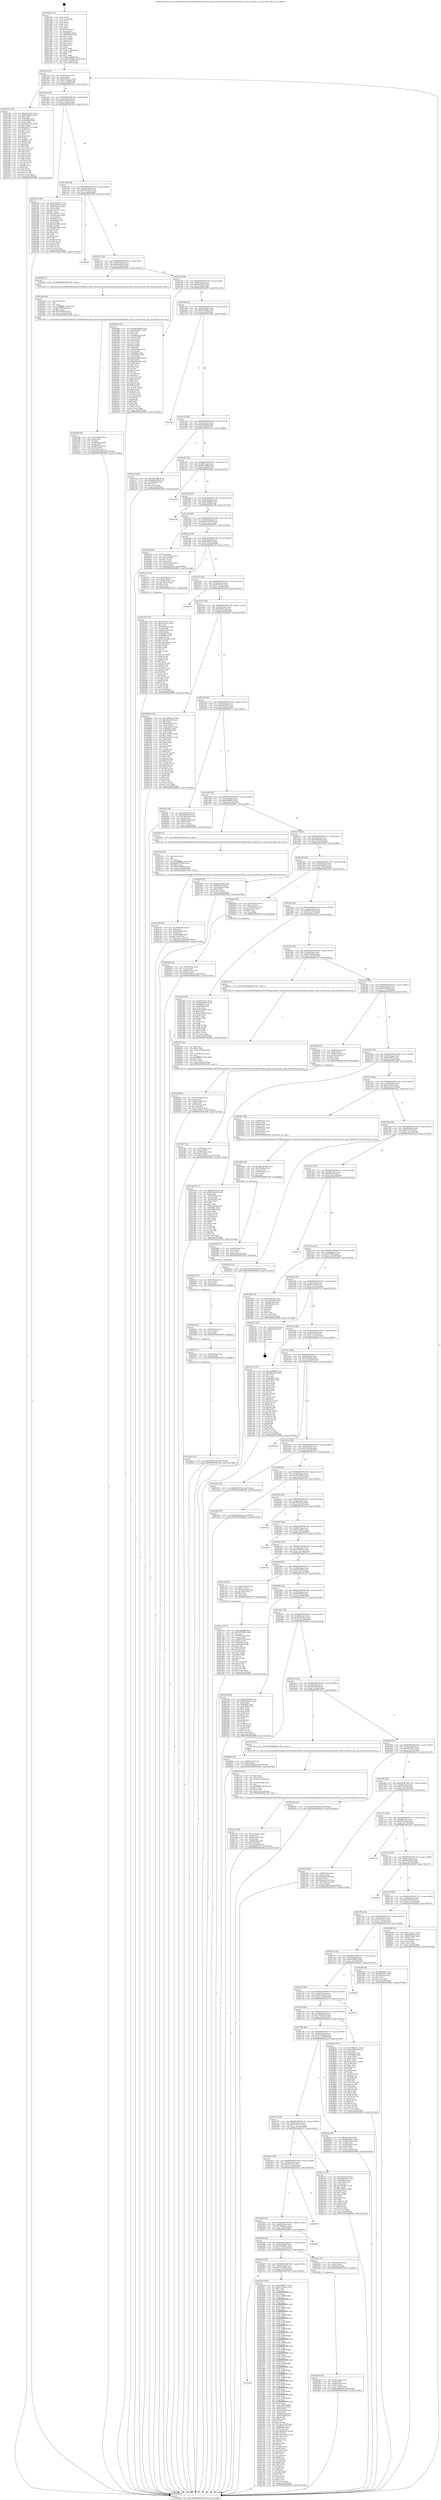 digraph "0x401260" {
  label = "0x401260 (/mnt/c/Users/mathe/Desktop/tcc/POCII/binaries/extr_linuxdriversnetwirelessintersilprism54isl_ioctl.c_prism54_set_scan_Final-ollvm.out::main(0))"
  labelloc = "t"
  node[shape=record]

  Entry [label="",width=0.3,height=0.3,shape=circle,fillcolor=black,style=filled]
  "0x4012cf" [label="{
     0x4012cf [32]\l
     | [instrs]\l
     &nbsp;&nbsp;0x4012cf \<+6\>: mov -0xc0(%rbp),%eax\l
     &nbsp;&nbsp;0x4012d5 \<+2\>: mov %eax,%ecx\l
     &nbsp;&nbsp;0x4012d7 \<+6\>: sub $0x80338731,%ecx\l
     &nbsp;&nbsp;0x4012dd \<+6\>: mov %eax,-0xd4(%rbp)\l
     &nbsp;&nbsp;0x4012e3 \<+6\>: mov %ecx,-0xd8(%rbp)\l
     &nbsp;&nbsp;0x4012e9 \<+6\>: je 0000000000401e91 \<main+0xc31\>\l
  }"]
  "0x401e91" [label="{
     0x401e91 [147]\l
     | [instrs]\l
     &nbsp;&nbsp;0x401e91 \<+5\>: mov $0x81414471,%eax\l
     &nbsp;&nbsp;0x401e96 \<+5\>: mov $0x810002cf,%ecx\l
     &nbsp;&nbsp;0x401e9b \<+2\>: mov $0x1,%dl\l
     &nbsp;&nbsp;0x401e9d \<+7\>: mov 0x40505c,%esi\l
     &nbsp;&nbsp;0x401ea4 \<+7\>: mov 0x405060,%edi\l
     &nbsp;&nbsp;0x401eab \<+3\>: mov %esi,%r8d\l
     &nbsp;&nbsp;0x401eae \<+7\>: sub $0xda301733,%r8d\l
     &nbsp;&nbsp;0x401eb5 \<+4\>: sub $0x1,%r8d\l
     &nbsp;&nbsp;0x401eb9 \<+7\>: add $0xda301733,%r8d\l
     &nbsp;&nbsp;0x401ec0 \<+4\>: imul %r8d,%esi\l
     &nbsp;&nbsp;0x401ec4 \<+3\>: and $0x1,%esi\l
     &nbsp;&nbsp;0x401ec7 \<+3\>: cmp $0x0,%esi\l
     &nbsp;&nbsp;0x401eca \<+4\>: sete %r9b\l
     &nbsp;&nbsp;0x401ece \<+3\>: cmp $0xa,%edi\l
     &nbsp;&nbsp;0x401ed1 \<+4\>: setl %r10b\l
     &nbsp;&nbsp;0x401ed5 \<+3\>: mov %r9b,%r11b\l
     &nbsp;&nbsp;0x401ed8 \<+4\>: xor $0xff,%r11b\l
     &nbsp;&nbsp;0x401edc \<+3\>: mov %r10b,%bl\l
     &nbsp;&nbsp;0x401edf \<+3\>: xor $0xff,%bl\l
     &nbsp;&nbsp;0x401ee2 \<+3\>: xor $0x0,%dl\l
     &nbsp;&nbsp;0x401ee5 \<+3\>: mov %r11b,%r14b\l
     &nbsp;&nbsp;0x401ee8 \<+4\>: and $0x0,%r14b\l
     &nbsp;&nbsp;0x401eec \<+3\>: and %dl,%r9b\l
     &nbsp;&nbsp;0x401eef \<+3\>: mov %bl,%r15b\l
     &nbsp;&nbsp;0x401ef2 \<+4\>: and $0x0,%r15b\l
     &nbsp;&nbsp;0x401ef6 \<+3\>: and %dl,%r10b\l
     &nbsp;&nbsp;0x401ef9 \<+3\>: or %r9b,%r14b\l
     &nbsp;&nbsp;0x401efc \<+3\>: or %r10b,%r15b\l
     &nbsp;&nbsp;0x401eff \<+3\>: xor %r15b,%r14b\l
     &nbsp;&nbsp;0x401f02 \<+3\>: or %bl,%r11b\l
     &nbsp;&nbsp;0x401f05 \<+4\>: xor $0xff,%r11b\l
     &nbsp;&nbsp;0x401f09 \<+3\>: or $0x0,%dl\l
     &nbsp;&nbsp;0x401f0c \<+3\>: and %dl,%r11b\l
     &nbsp;&nbsp;0x401f0f \<+3\>: or %r11b,%r14b\l
     &nbsp;&nbsp;0x401f12 \<+4\>: test $0x1,%r14b\l
     &nbsp;&nbsp;0x401f16 \<+3\>: cmovne %ecx,%eax\l
     &nbsp;&nbsp;0x401f19 \<+6\>: mov %eax,-0xc0(%rbp)\l
     &nbsp;&nbsp;0x401f1f \<+5\>: jmp 000000000040290b \<main+0x16ab\>\l
  }"]
  "0x4012ef" [label="{
     0x4012ef [28]\l
     | [instrs]\l
     &nbsp;&nbsp;0x4012ef \<+5\>: jmp 00000000004012f4 \<main+0x94\>\l
     &nbsp;&nbsp;0x4012f4 \<+6\>: mov -0xd4(%rbp),%eax\l
     &nbsp;&nbsp;0x4012fa \<+5\>: sub $0x810002cf,%eax\l
     &nbsp;&nbsp;0x4012ff \<+6\>: mov %eax,-0xdc(%rbp)\l
     &nbsp;&nbsp;0x401305 \<+6\>: je 0000000000401f24 \<main+0xcc4\>\l
  }"]
  Exit [label="",width=0.3,height=0.3,shape=circle,fillcolor=black,style=filled,peripheries=2]
  "0x401f24" [label="{
     0x401f24 [129]\l
     | [instrs]\l
     &nbsp;&nbsp;0x401f24 \<+5\>: mov $0x81414471,%eax\l
     &nbsp;&nbsp;0x401f29 \<+5\>: mov $0x29eb9503,%ecx\l
     &nbsp;&nbsp;0x401f2e \<+7\>: mov -0x90(%rbp),%rdx\l
     &nbsp;&nbsp;0x401f35 \<+2\>: mov (%rdx),%esi\l
     &nbsp;&nbsp;0x401f37 \<+6\>: sub $0x1c650511,%esi\l
     &nbsp;&nbsp;0x401f3d \<+3\>: add $0x1,%esi\l
     &nbsp;&nbsp;0x401f40 \<+6\>: add $0x1c650511,%esi\l
     &nbsp;&nbsp;0x401f46 \<+7\>: mov -0x90(%rbp),%rdx\l
     &nbsp;&nbsp;0x401f4d \<+2\>: mov %esi,(%rdx)\l
     &nbsp;&nbsp;0x401f4f \<+7\>: mov 0x40505c,%esi\l
     &nbsp;&nbsp;0x401f56 \<+7\>: mov 0x405060,%edi\l
     &nbsp;&nbsp;0x401f5d \<+3\>: mov %esi,%r8d\l
     &nbsp;&nbsp;0x401f60 \<+7\>: add $0x36e10082,%r8d\l
     &nbsp;&nbsp;0x401f67 \<+4\>: sub $0x1,%r8d\l
     &nbsp;&nbsp;0x401f6b \<+7\>: sub $0x36e10082,%r8d\l
     &nbsp;&nbsp;0x401f72 \<+4\>: imul %r8d,%esi\l
     &nbsp;&nbsp;0x401f76 \<+3\>: and $0x1,%esi\l
     &nbsp;&nbsp;0x401f79 \<+3\>: cmp $0x0,%esi\l
     &nbsp;&nbsp;0x401f7c \<+4\>: sete %r9b\l
     &nbsp;&nbsp;0x401f80 \<+3\>: cmp $0xa,%edi\l
     &nbsp;&nbsp;0x401f83 \<+4\>: setl %r10b\l
     &nbsp;&nbsp;0x401f87 \<+3\>: mov %r9b,%r11b\l
     &nbsp;&nbsp;0x401f8a \<+3\>: and %r10b,%r11b\l
     &nbsp;&nbsp;0x401f8d \<+3\>: xor %r10b,%r9b\l
     &nbsp;&nbsp;0x401f90 \<+3\>: or %r9b,%r11b\l
     &nbsp;&nbsp;0x401f93 \<+4\>: test $0x1,%r11b\l
     &nbsp;&nbsp;0x401f97 \<+3\>: cmovne %ecx,%eax\l
     &nbsp;&nbsp;0x401f9a \<+6\>: mov %eax,-0xc0(%rbp)\l
     &nbsp;&nbsp;0x401fa0 \<+5\>: jmp 000000000040290b \<main+0x16ab\>\l
  }"]
  "0x40130b" [label="{
     0x40130b [28]\l
     | [instrs]\l
     &nbsp;&nbsp;0x40130b \<+5\>: jmp 0000000000401310 \<main+0xb0\>\l
     &nbsp;&nbsp;0x401310 \<+6\>: mov -0xd4(%rbp),%eax\l
     &nbsp;&nbsp;0x401316 \<+5\>: sub $0x81414471,%eax\l
     &nbsp;&nbsp;0x40131b \<+6\>: mov %eax,-0xe0(%rbp)\l
     &nbsp;&nbsp;0x401321 \<+6\>: je 0000000000402848 \<main+0x15e8\>\l
  }"]
  "0x4024ca" [label="{
     0x4024ca [15]\l
     | [instrs]\l
     &nbsp;&nbsp;0x4024ca \<+10\>: movl $0x4649c12d,-0xc0(%rbp)\l
     &nbsp;&nbsp;0x4024d4 \<+5\>: jmp 000000000040290b \<main+0x16ab\>\l
  }"]
  "0x402848" [label="{
     0x402848\l
  }", style=dashed]
  "0x401327" [label="{
     0x401327 [28]\l
     | [instrs]\l
     &nbsp;&nbsp;0x401327 \<+5\>: jmp 000000000040132c \<main+0xcc\>\l
     &nbsp;&nbsp;0x40132c \<+6\>: mov -0xd4(%rbp),%eax\l
     &nbsp;&nbsp;0x401332 \<+5\>: sub $0x83ae6fa1,%eax\l
     &nbsp;&nbsp;0x401337 \<+6\>: mov %eax,-0xe4(%rbp)\l
     &nbsp;&nbsp;0x40133d \<+6\>: je 00000000004022d3 \<main+0x1073\>\l
  }"]
  "0x4024be" [label="{
     0x4024be [12]\l
     | [instrs]\l
     &nbsp;&nbsp;0x4024be \<+4\>: mov -0x50(%rbp),%rcx\l
     &nbsp;&nbsp;0x4024c2 \<+3\>: mov (%rcx),%rdi\l
     &nbsp;&nbsp;0x4024c5 \<+5\>: call 0000000000401030 \<free@plt\>\l
     | [calls]\l
     &nbsp;&nbsp;0x401030 \{1\} (unknown)\l
  }"]
  "0x4022d3" [label="{
     0x4022d3 [5]\l
     | [instrs]\l
     &nbsp;&nbsp;0x4022d3 \<+5\>: call 0000000000401160 \<next_i\>\l
     | [calls]\l
     &nbsp;&nbsp;0x401160 \{1\} (/mnt/c/Users/mathe/Desktop/tcc/POCII/binaries/extr_linuxdriversnetwirelessintersilprism54isl_ioctl.c_prism54_set_scan_Final-ollvm.out::next_i)\l
  }"]
  "0x401343" [label="{
     0x401343 [28]\l
     | [instrs]\l
     &nbsp;&nbsp;0x401343 \<+5\>: jmp 0000000000401348 \<main+0xe8\>\l
     &nbsp;&nbsp;0x401348 \<+6\>: mov -0xd4(%rbp),%eax\l
     &nbsp;&nbsp;0x40134e \<+5\>: sub $0x85bf3e07,%eax\l
     &nbsp;&nbsp;0x401353 \<+6\>: mov %eax,-0xe8(%rbp)\l
     &nbsp;&nbsp;0x401359 \<+6\>: je 0000000000402383 \<main+0x1123\>\l
  }"]
  "0x4024af" [label="{
     0x4024af [15]\l
     | [instrs]\l
     &nbsp;&nbsp;0x4024af \<+4\>: mov -0x68(%rbp),%rcx\l
     &nbsp;&nbsp;0x4024b3 \<+3\>: mov (%rcx),%rcx\l
     &nbsp;&nbsp;0x4024b6 \<+3\>: mov %rcx,%rdi\l
     &nbsp;&nbsp;0x4024b9 \<+5\>: call 0000000000401030 \<free@plt\>\l
     | [calls]\l
     &nbsp;&nbsp;0x401030 \{1\} (unknown)\l
  }"]
  "0x402383" [label="{
     0x402383 [181]\l
     | [instrs]\l
     &nbsp;&nbsp;0x402383 \<+5\>: mov $0x6d709e99,%eax\l
     &nbsp;&nbsp;0x402388 \<+5\>: mov $0x50fc33d7,%ecx\l
     &nbsp;&nbsp;0x40238d \<+2\>: mov $0x1,%dl\l
     &nbsp;&nbsp;0x40238f \<+2\>: xor %esi,%esi\l
     &nbsp;&nbsp;0x402391 \<+4\>: mov -0x48(%rbp),%rdi\l
     &nbsp;&nbsp;0x402395 \<+3\>: mov (%rdi),%r8d\l
     &nbsp;&nbsp;0x402398 \<+3\>: mov %esi,%r9d\l
     &nbsp;&nbsp;0x40239b \<+3\>: sub %r8d,%r9d\l
     &nbsp;&nbsp;0x40239e \<+3\>: mov %esi,%r8d\l
     &nbsp;&nbsp;0x4023a1 \<+4\>: sub $0x1,%r8d\l
     &nbsp;&nbsp;0x4023a5 \<+3\>: add %r8d,%r9d\l
     &nbsp;&nbsp;0x4023a8 \<+3\>: sub %r9d,%esi\l
     &nbsp;&nbsp;0x4023ab \<+4\>: mov -0x48(%rbp),%rdi\l
     &nbsp;&nbsp;0x4023af \<+2\>: mov %esi,(%rdi)\l
     &nbsp;&nbsp;0x4023b1 \<+7\>: mov 0x40505c,%esi\l
     &nbsp;&nbsp;0x4023b8 \<+8\>: mov 0x405060,%r8d\l
     &nbsp;&nbsp;0x4023c0 \<+3\>: mov %esi,%r9d\l
     &nbsp;&nbsp;0x4023c3 \<+7\>: add $0xb979e688,%r9d\l
     &nbsp;&nbsp;0x4023ca \<+4\>: sub $0x1,%r9d\l
     &nbsp;&nbsp;0x4023ce \<+7\>: sub $0xb979e688,%r9d\l
     &nbsp;&nbsp;0x4023d5 \<+4\>: imul %r9d,%esi\l
     &nbsp;&nbsp;0x4023d9 \<+3\>: and $0x1,%esi\l
     &nbsp;&nbsp;0x4023dc \<+3\>: cmp $0x0,%esi\l
     &nbsp;&nbsp;0x4023df \<+4\>: sete %r10b\l
     &nbsp;&nbsp;0x4023e3 \<+4\>: cmp $0xa,%r8d\l
     &nbsp;&nbsp;0x4023e7 \<+4\>: setl %r11b\l
     &nbsp;&nbsp;0x4023eb \<+3\>: mov %r10b,%bl\l
     &nbsp;&nbsp;0x4023ee \<+3\>: xor $0xff,%bl\l
     &nbsp;&nbsp;0x4023f1 \<+3\>: mov %r11b,%r14b\l
     &nbsp;&nbsp;0x4023f4 \<+4\>: xor $0xff,%r14b\l
     &nbsp;&nbsp;0x4023f8 \<+3\>: xor $0x0,%dl\l
     &nbsp;&nbsp;0x4023fb \<+3\>: mov %bl,%r15b\l
     &nbsp;&nbsp;0x4023fe \<+4\>: and $0x0,%r15b\l
     &nbsp;&nbsp;0x402402 \<+3\>: and %dl,%r10b\l
     &nbsp;&nbsp;0x402405 \<+3\>: mov %r14b,%r12b\l
     &nbsp;&nbsp;0x402408 \<+4\>: and $0x0,%r12b\l
     &nbsp;&nbsp;0x40240c \<+3\>: and %dl,%r11b\l
     &nbsp;&nbsp;0x40240f \<+3\>: or %r10b,%r15b\l
     &nbsp;&nbsp;0x402412 \<+3\>: or %r11b,%r12b\l
     &nbsp;&nbsp;0x402415 \<+3\>: xor %r12b,%r15b\l
     &nbsp;&nbsp;0x402418 \<+3\>: or %r14b,%bl\l
     &nbsp;&nbsp;0x40241b \<+3\>: xor $0xff,%bl\l
     &nbsp;&nbsp;0x40241e \<+3\>: or $0x0,%dl\l
     &nbsp;&nbsp;0x402421 \<+2\>: and %dl,%bl\l
     &nbsp;&nbsp;0x402423 \<+3\>: or %bl,%r15b\l
     &nbsp;&nbsp;0x402426 \<+4\>: test $0x1,%r15b\l
     &nbsp;&nbsp;0x40242a \<+3\>: cmovne %ecx,%eax\l
     &nbsp;&nbsp;0x40242d \<+6\>: mov %eax,-0xc0(%rbp)\l
     &nbsp;&nbsp;0x402433 \<+5\>: jmp 000000000040290b \<main+0x16ab\>\l
  }"]
  "0x40135f" [label="{
     0x40135f [28]\l
     | [instrs]\l
     &nbsp;&nbsp;0x40135f \<+5\>: jmp 0000000000401364 \<main+0x104\>\l
     &nbsp;&nbsp;0x401364 \<+6\>: mov -0xd4(%rbp),%eax\l
     &nbsp;&nbsp;0x40136a \<+5\>: sub $0x85c7fa8e,%eax\l
     &nbsp;&nbsp;0x40136f \<+6\>: mov %eax,-0xec(%rbp)\l
     &nbsp;&nbsp;0x401375 \<+6\>: je 0000000000401bb2 \<main+0x952\>\l
  }"]
  "0x4024a0" [label="{
     0x4024a0 [15]\l
     | [instrs]\l
     &nbsp;&nbsp;0x4024a0 \<+4\>: mov -0x80(%rbp),%rcx\l
     &nbsp;&nbsp;0x4024a4 \<+3\>: mov (%rcx),%rcx\l
     &nbsp;&nbsp;0x4024a7 \<+3\>: mov %rcx,%rdi\l
     &nbsp;&nbsp;0x4024aa \<+5\>: call 0000000000401030 \<free@plt\>\l
     | [calls]\l
     &nbsp;&nbsp;0x401030 \{1\} (unknown)\l
  }"]
  "0x401bb2" [label="{
     0x401bb2\l
  }", style=dashed]
  "0x40137b" [label="{
     0x40137b [28]\l
     | [instrs]\l
     &nbsp;&nbsp;0x40137b \<+5\>: jmp 0000000000401380 \<main+0x120\>\l
     &nbsp;&nbsp;0x401380 \<+6\>: mov -0xd4(%rbp),%eax\l
     &nbsp;&nbsp;0x401386 \<+5\>: sub $0x93b8c26f,%eax\l
     &nbsp;&nbsp;0x40138b \<+6\>: mov %eax,-0xf0(%rbp)\l
     &nbsp;&nbsp;0x401391 \<+6\>: je 0000000000401e12 \<main+0xbb2\>\l
  }"]
  "0x402488" [label="{
     0x402488 [24]\l
     | [instrs]\l
     &nbsp;&nbsp;0x402488 \<+7\>: mov -0x98(%rbp),%rcx\l
     &nbsp;&nbsp;0x40248f \<+3\>: mov (%rcx),%rcx\l
     &nbsp;&nbsp;0x402492 \<+3\>: mov %rcx,%rdi\l
     &nbsp;&nbsp;0x402495 \<+6\>: mov %eax,-0x1c0(%rbp)\l
     &nbsp;&nbsp;0x40249b \<+5\>: call 0000000000401030 \<free@plt\>\l
     | [calls]\l
     &nbsp;&nbsp;0x401030 \{1\} (unknown)\l
  }"]
  "0x401e12" [label="{
     0x401e12 [30]\l
     | [instrs]\l
     &nbsp;&nbsp;0x401e12 \<+5\>: mov $0xf187a90b,%eax\l
     &nbsp;&nbsp;0x401e17 \<+5\>: mov $0x4d81af59,%ecx\l
     &nbsp;&nbsp;0x401e1c \<+3\>: mov -0x2d(%rbp),%dl\l
     &nbsp;&nbsp;0x401e1f \<+3\>: test $0x1,%dl\l
     &nbsp;&nbsp;0x401e22 \<+3\>: cmovne %ecx,%eax\l
     &nbsp;&nbsp;0x401e25 \<+6\>: mov %eax,-0xc0(%rbp)\l
     &nbsp;&nbsp;0x401e2b \<+5\>: jmp 000000000040290b \<main+0x16ab\>\l
  }"]
  "0x401397" [label="{
     0x401397 [28]\l
     | [instrs]\l
     &nbsp;&nbsp;0x401397 \<+5\>: jmp 000000000040139c \<main+0x13c\>\l
     &nbsp;&nbsp;0x40139c \<+6\>: mov -0xd4(%rbp),%eax\l
     &nbsp;&nbsp;0x4013a2 \<+5\>: sub $0x96bc2398,%eax\l
     &nbsp;&nbsp;0x4013a7 \<+6\>: mov %eax,-0xf4(%rbp)\l
     &nbsp;&nbsp;0x4013ad \<+6\>: je 00000000004024d9 \<main+0x1279\>\l
  }"]
  "0x40246b" [label="{
     0x40246b [29]\l
     | [instrs]\l
     &nbsp;&nbsp;0x40246b \<+10\>: movabs $0x4030b6,%rdi\l
     &nbsp;&nbsp;0x402475 \<+4\>: mov -0x40(%rbp),%rcx\l
     &nbsp;&nbsp;0x402479 \<+2\>: mov %eax,(%rcx)\l
     &nbsp;&nbsp;0x40247b \<+4\>: mov -0x40(%rbp),%rcx\l
     &nbsp;&nbsp;0x40247f \<+2\>: mov (%rcx),%esi\l
     &nbsp;&nbsp;0x402481 \<+2\>: mov $0x0,%al\l
     &nbsp;&nbsp;0x402483 \<+5\>: call 0000000000401040 \<printf@plt\>\l
     | [calls]\l
     &nbsp;&nbsp;0x401040 \{1\} (unknown)\l
  }"]
  "0x4024d9" [label="{
     0x4024d9\l
  }", style=dashed]
  "0x4013b3" [label="{
     0x4013b3 [28]\l
     | [instrs]\l
     &nbsp;&nbsp;0x4013b3 \<+5\>: jmp 00000000004013b8 \<main+0x158\>\l
     &nbsp;&nbsp;0x4013b8 \<+6\>: mov -0xd4(%rbp),%eax\l
     &nbsp;&nbsp;0x4013be \<+5\>: sub $0xa2e6fb98,%eax\l
     &nbsp;&nbsp;0x4013c3 \<+6\>: mov %eax,-0xf8(%rbp)\l
     &nbsp;&nbsp;0x4013c9 \<+6\>: je 00000000004027d4 \<main+0x1574\>\l
  }"]
  "0x402300" [label="{
     0x402300 [45]\l
     | [instrs]\l
     &nbsp;&nbsp;0x402300 \<+6\>: mov -0x1bc(%rbp),%ecx\l
     &nbsp;&nbsp;0x402306 \<+3\>: imul %eax,%ecx\l
     &nbsp;&nbsp;0x402309 \<+3\>: mov %cl,%sil\l
     &nbsp;&nbsp;0x40230c \<+4\>: mov -0x50(%rbp),%rdi\l
     &nbsp;&nbsp;0x402310 \<+3\>: mov (%rdi),%rdi\l
     &nbsp;&nbsp;0x402313 \<+4\>: mov -0x48(%rbp),%r8\l
     &nbsp;&nbsp;0x402317 \<+3\>: movslq (%r8),%r8\l
     &nbsp;&nbsp;0x40231a \<+4\>: mov %sil,(%rdi,%r8,1)\l
     &nbsp;&nbsp;0x40231e \<+10\>: movl $0x3fd0790d,-0xc0(%rbp)\l
     &nbsp;&nbsp;0x402328 \<+5\>: jmp 000000000040290b \<main+0x16ab\>\l
  }"]
  "0x4027d4" [label="{
     0x4027d4\l
  }", style=dashed]
  "0x4013cf" [label="{
     0x4013cf [28]\l
     | [instrs]\l
     &nbsp;&nbsp;0x4013cf \<+5\>: jmp 00000000004013d4 \<main+0x174\>\l
     &nbsp;&nbsp;0x4013d4 \<+6\>: mov -0xd4(%rbp),%eax\l
     &nbsp;&nbsp;0x4013da \<+5\>: sub $0xa4704778,%eax\l
     &nbsp;&nbsp;0x4013df \<+6\>: mov %eax,-0xfc(%rbp)\l
     &nbsp;&nbsp;0x4013e5 \<+6\>: je 0000000000402079 \<main+0xe19\>\l
  }"]
  "0x4022d8" [label="{
     0x4022d8 [40]\l
     | [instrs]\l
     &nbsp;&nbsp;0x4022d8 \<+5\>: mov $0x2,%ecx\l
     &nbsp;&nbsp;0x4022dd \<+1\>: cltd\l
     &nbsp;&nbsp;0x4022de \<+2\>: idiv %ecx\l
     &nbsp;&nbsp;0x4022e0 \<+6\>: imul $0xfffffffe,%edx,%ecx\l
     &nbsp;&nbsp;0x4022e6 \<+6\>: sub $0x75f65daa,%ecx\l
     &nbsp;&nbsp;0x4022ec \<+3\>: add $0x1,%ecx\l
     &nbsp;&nbsp;0x4022ef \<+6\>: add $0x75f65daa,%ecx\l
     &nbsp;&nbsp;0x4022f5 \<+6\>: mov %ecx,-0x1bc(%rbp)\l
     &nbsp;&nbsp;0x4022fb \<+5\>: call 0000000000401160 \<next_i\>\l
     | [calls]\l
     &nbsp;&nbsp;0x401160 \{1\} (/mnt/c/Users/mathe/Desktop/tcc/POCII/binaries/extr_linuxdriversnetwirelessintersilprism54isl_ioctl.c_prism54_set_scan_Final-ollvm.out::next_i)\l
  }"]
  "0x402079" [label="{
     0x402079 [34]\l
     | [instrs]\l
     &nbsp;&nbsp;0x402079 \<+2\>: xor %eax,%eax\l
     &nbsp;&nbsp;0x40207b \<+4\>: mov -0x78(%rbp),%rcx\l
     &nbsp;&nbsp;0x40207f \<+2\>: mov (%rcx),%edx\l
     &nbsp;&nbsp;0x402081 \<+3\>: sub $0x1,%eax\l
     &nbsp;&nbsp;0x402084 \<+2\>: sub %eax,%edx\l
     &nbsp;&nbsp;0x402086 \<+4\>: mov -0x78(%rbp),%rcx\l
     &nbsp;&nbsp;0x40208a \<+2\>: mov %edx,(%rcx)\l
     &nbsp;&nbsp;0x40208c \<+10\>: movl $0xb32fa272,-0xc0(%rbp)\l
     &nbsp;&nbsp;0x402096 \<+5\>: jmp 000000000040290b \<main+0x16ab\>\l
  }"]
  "0x4013eb" [label="{
     0x4013eb [28]\l
     | [instrs]\l
     &nbsp;&nbsp;0x4013eb \<+5\>: jmp 00000000004013f0 \<main+0x190\>\l
     &nbsp;&nbsp;0x4013f0 \<+6\>: mov -0xd4(%rbp),%eax\l
     &nbsp;&nbsp;0x4013f6 \<+5\>: sub $0xa5490537,%eax\l
     &nbsp;&nbsp;0x4013fb \<+6\>: mov %eax,-0x100(%rbp)\l
     &nbsp;&nbsp;0x401401 \<+6\>: je 00000000004021d7 \<main+0xf77\>\l
  }"]
  "0x4021f4" [label="{
     0x4021f4 [172]\l
     | [instrs]\l
     &nbsp;&nbsp;0x4021f4 \<+5\>: mov $0x76ef7c37,%ecx\l
     &nbsp;&nbsp;0x4021f9 \<+5\>: mov $0xfcf77473,%edx\l
     &nbsp;&nbsp;0x4021fe \<+3\>: mov $0x1,%sil\l
     &nbsp;&nbsp;0x402201 \<+4\>: mov -0x50(%rbp),%rdi\l
     &nbsp;&nbsp;0x402205 \<+3\>: mov %rax,(%rdi)\l
     &nbsp;&nbsp;0x402208 \<+4\>: mov -0x48(%rbp),%rax\l
     &nbsp;&nbsp;0x40220c \<+6\>: movl $0x0,(%rax)\l
     &nbsp;&nbsp;0x402212 \<+8\>: mov 0x40505c,%r8d\l
     &nbsp;&nbsp;0x40221a \<+8\>: mov 0x405060,%r9d\l
     &nbsp;&nbsp;0x402222 \<+3\>: mov %r8d,%r10d\l
     &nbsp;&nbsp;0x402225 \<+7\>: sub $0x27eb1ed6,%r10d\l
     &nbsp;&nbsp;0x40222c \<+4\>: sub $0x1,%r10d\l
     &nbsp;&nbsp;0x402230 \<+7\>: add $0x27eb1ed6,%r10d\l
     &nbsp;&nbsp;0x402237 \<+4\>: imul %r10d,%r8d\l
     &nbsp;&nbsp;0x40223b \<+4\>: and $0x1,%r8d\l
     &nbsp;&nbsp;0x40223f \<+4\>: cmp $0x0,%r8d\l
     &nbsp;&nbsp;0x402243 \<+4\>: sete %r11b\l
     &nbsp;&nbsp;0x402247 \<+4\>: cmp $0xa,%r9d\l
     &nbsp;&nbsp;0x40224b \<+3\>: setl %bl\l
     &nbsp;&nbsp;0x40224e \<+3\>: mov %r11b,%r14b\l
     &nbsp;&nbsp;0x402251 \<+4\>: xor $0xff,%r14b\l
     &nbsp;&nbsp;0x402255 \<+3\>: mov %bl,%r15b\l
     &nbsp;&nbsp;0x402258 \<+4\>: xor $0xff,%r15b\l
     &nbsp;&nbsp;0x40225c \<+4\>: xor $0x1,%sil\l
     &nbsp;&nbsp;0x402260 \<+3\>: mov %r14b,%r12b\l
     &nbsp;&nbsp;0x402263 \<+4\>: and $0xff,%r12b\l
     &nbsp;&nbsp;0x402267 \<+3\>: and %sil,%r11b\l
     &nbsp;&nbsp;0x40226a \<+3\>: mov %r15b,%r13b\l
     &nbsp;&nbsp;0x40226d \<+4\>: and $0xff,%r13b\l
     &nbsp;&nbsp;0x402271 \<+3\>: and %sil,%bl\l
     &nbsp;&nbsp;0x402274 \<+3\>: or %r11b,%r12b\l
     &nbsp;&nbsp;0x402277 \<+3\>: or %bl,%r13b\l
     &nbsp;&nbsp;0x40227a \<+3\>: xor %r13b,%r12b\l
     &nbsp;&nbsp;0x40227d \<+3\>: or %r15b,%r14b\l
     &nbsp;&nbsp;0x402280 \<+4\>: xor $0xff,%r14b\l
     &nbsp;&nbsp;0x402284 \<+4\>: or $0x1,%sil\l
     &nbsp;&nbsp;0x402288 \<+3\>: and %sil,%r14b\l
     &nbsp;&nbsp;0x40228b \<+3\>: or %r14b,%r12b\l
     &nbsp;&nbsp;0x40228e \<+4\>: test $0x1,%r12b\l
     &nbsp;&nbsp;0x402292 \<+3\>: cmovne %edx,%ecx\l
     &nbsp;&nbsp;0x402295 \<+6\>: mov %ecx,-0xc0(%rbp)\l
     &nbsp;&nbsp;0x40229b \<+5\>: jmp 000000000040290b \<main+0x16ab\>\l
  }"]
  "0x4021d7" [label="{
     0x4021d7 [29]\l
     | [instrs]\l
     &nbsp;&nbsp;0x4021d7 \<+4\>: mov -0x58(%rbp),%rax\l
     &nbsp;&nbsp;0x4021db \<+6\>: movl $0x1,(%rax)\l
     &nbsp;&nbsp;0x4021e1 \<+4\>: mov -0x58(%rbp),%rax\l
     &nbsp;&nbsp;0x4021e5 \<+3\>: movslq (%rax),%rax\l
     &nbsp;&nbsp;0x4021e8 \<+4\>: shl $0x0,%rax\l
     &nbsp;&nbsp;0x4021ec \<+3\>: mov %rax,%rdi\l
     &nbsp;&nbsp;0x4021ef \<+5\>: call 0000000000401050 \<malloc@plt\>\l
     | [calls]\l
     &nbsp;&nbsp;0x401050 \{1\} (unknown)\l
  }"]
  "0x401407" [label="{
     0x401407 [28]\l
     | [instrs]\l
     &nbsp;&nbsp;0x401407 \<+5\>: jmp 000000000040140c \<main+0x1ac\>\l
     &nbsp;&nbsp;0x40140c \<+6\>: mov -0xd4(%rbp),%eax\l
     &nbsp;&nbsp;0x401412 \<+5\>: sub $0xb070c5c5,%eax\l
     &nbsp;&nbsp;0x401417 \<+6\>: mov %eax,-0x104(%rbp)\l
     &nbsp;&nbsp;0x40141d \<+6\>: je 000000000040281d \<main+0x15bd\>\l
  }"]
  "0x402129" [label="{
     0x402129 [41]\l
     | [instrs]\l
     &nbsp;&nbsp;0x402129 \<+6\>: mov -0x1b8(%rbp),%ecx\l
     &nbsp;&nbsp;0x40212f \<+3\>: imul %eax,%ecx\l
     &nbsp;&nbsp;0x402132 \<+4\>: mov -0x68(%rbp),%rsi\l
     &nbsp;&nbsp;0x402136 \<+3\>: mov (%rsi),%rsi\l
     &nbsp;&nbsp;0x402139 \<+4\>: mov -0x60(%rbp),%rdi\l
     &nbsp;&nbsp;0x40213d \<+3\>: movslq (%rdi),%rdi\l
     &nbsp;&nbsp;0x402140 \<+3\>: mov %ecx,(%rsi,%rdi,4)\l
     &nbsp;&nbsp;0x402143 \<+10\>: movl $0x521a2a9f,-0xc0(%rbp)\l
     &nbsp;&nbsp;0x40214d \<+5\>: jmp 000000000040290b \<main+0x16ab\>\l
  }"]
  "0x40281d" [label="{
     0x40281d\l
  }", style=dashed]
  "0x401423" [label="{
     0x401423 [28]\l
     | [instrs]\l
     &nbsp;&nbsp;0x401423 \<+5\>: jmp 0000000000401428 \<main+0x1c8\>\l
     &nbsp;&nbsp;0x401428 \<+6\>: mov -0xd4(%rbp),%eax\l
     &nbsp;&nbsp;0x40142e \<+5\>: sub $0xb2b621ef,%eax\l
     &nbsp;&nbsp;0x401433 \<+6\>: mov %eax,-0x108(%rbp)\l
     &nbsp;&nbsp;0x401439 \<+6\>: je 00000000004026bd \<main+0x145d\>\l
  }"]
  "0x402101" [label="{
     0x402101 [40]\l
     | [instrs]\l
     &nbsp;&nbsp;0x402101 \<+5\>: mov $0x2,%ecx\l
     &nbsp;&nbsp;0x402106 \<+1\>: cltd\l
     &nbsp;&nbsp;0x402107 \<+2\>: idiv %ecx\l
     &nbsp;&nbsp;0x402109 \<+6\>: imul $0xfffffffe,%edx,%ecx\l
     &nbsp;&nbsp;0x40210f \<+6\>: add $0xbb765693,%ecx\l
     &nbsp;&nbsp;0x402115 \<+3\>: add $0x1,%ecx\l
     &nbsp;&nbsp;0x402118 \<+6\>: sub $0xbb765693,%ecx\l
     &nbsp;&nbsp;0x40211e \<+6\>: mov %ecx,-0x1b8(%rbp)\l
     &nbsp;&nbsp;0x402124 \<+5\>: call 0000000000401160 \<next_i\>\l
     | [calls]\l
     &nbsp;&nbsp;0x401160 \{1\} (/mnt/c/Users/mathe/Desktop/tcc/POCII/binaries/extr_linuxdriversnetwirelessintersilprism54isl_ioctl.c_prism54_set_scan_Final-ollvm.out::next_i)\l
  }"]
  "0x4026bd" [label="{
     0x4026bd [159]\l
     | [instrs]\l
     &nbsp;&nbsp;0x4026bd \<+5\>: mov $0x7898ea7e,%eax\l
     &nbsp;&nbsp;0x4026c2 \<+5\>: mov $0xebcc7d6,%ecx\l
     &nbsp;&nbsp;0x4026c7 \<+2\>: mov $0x1,%dl\l
     &nbsp;&nbsp;0x4026c9 \<+7\>: mov -0xb8(%rbp),%rsi\l
     &nbsp;&nbsp;0x4026d0 \<+2\>: mov (%rsi),%edi\l
     &nbsp;&nbsp;0x4026d2 \<+3\>: mov %edi,-0x2c(%rbp)\l
     &nbsp;&nbsp;0x4026d5 \<+7\>: mov 0x40505c,%edi\l
     &nbsp;&nbsp;0x4026dc \<+8\>: mov 0x405060,%r8d\l
     &nbsp;&nbsp;0x4026e4 \<+3\>: mov %edi,%r9d\l
     &nbsp;&nbsp;0x4026e7 \<+7\>: sub $0xfceab576,%r9d\l
     &nbsp;&nbsp;0x4026ee \<+4\>: sub $0x1,%r9d\l
     &nbsp;&nbsp;0x4026f2 \<+7\>: add $0xfceab576,%r9d\l
     &nbsp;&nbsp;0x4026f9 \<+4\>: imul %r9d,%edi\l
     &nbsp;&nbsp;0x4026fd \<+3\>: and $0x1,%edi\l
     &nbsp;&nbsp;0x402700 \<+3\>: cmp $0x0,%edi\l
     &nbsp;&nbsp;0x402703 \<+4\>: sete %r10b\l
     &nbsp;&nbsp;0x402707 \<+4\>: cmp $0xa,%r8d\l
     &nbsp;&nbsp;0x40270b \<+4\>: setl %r11b\l
     &nbsp;&nbsp;0x40270f \<+3\>: mov %r10b,%bl\l
     &nbsp;&nbsp;0x402712 \<+3\>: xor $0xff,%bl\l
     &nbsp;&nbsp;0x402715 \<+3\>: mov %r11b,%r14b\l
     &nbsp;&nbsp;0x402718 \<+4\>: xor $0xff,%r14b\l
     &nbsp;&nbsp;0x40271c \<+3\>: xor $0x1,%dl\l
     &nbsp;&nbsp;0x40271f \<+3\>: mov %bl,%r15b\l
     &nbsp;&nbsp;0x402722 \<+4\>: and $0xff,%r15b\l
     &nbsp;&nbsp;0x402726 \<+3\>: and %dl,%r10b\l
     &nbsp;&nbsp;0x402729 \<+3\>: mov %r14b,%r12b\l
     &nbsp;&nbsp;0x40272c \<+4\>: and $0xff,%r12b\l
     &nbsp;&nbsp;0x402730 \<+3\>: and %dl,%r11b\l
     &nbsp;&nbsp;0x402733 \<+3\>: or %r10b,%r15b\l
     &nbsp;&nbsp;0x402736 \<+3\>: or %r11b,%r12b\l
     &nbsp;&nbsp;0x402739 \<+3\>: xor %r12b,%r15b\l
     &nbsp;&nbsp;0x40273c \<+3\>: or %r14b,%bl\l
     &nbsp;&nbsp;0x40273f \<+3\>: xor $0xff,%bl\l
     &nbsp;&nbsp;0x402742 \<+3\>: or $0x1,%dl\l
     &nbsp;&nbsp;0x402745 \<+2\>: and %dl,%bl\l
     &nbsp;&nbsp;0x402747 \<+3\>: or %bl,%r15b\l
     &nbsp;&nbsp;0x40274a \<+4\>: test $0x1,%r15b\l
     &nbsp;&nbsp;0x40274e \<+3\>: cmovne %ecx,%eax\l
     &nbsp;&nbsp;0x402751 \<+6\>: mov %eax,-0xc0(%rbp)\l
     &nbsp;&nbsp;0x402757 \<+5\>: jmp 000000000040290b \<main+0x16ab\>\l
  }"]
  "0x40143f" [label="{
     0x40143f [28]\l
     | [instrs]\l
     &nbsp;&nbsp;0x40143f \<+5\>: jmp 0000000000401444 \<main+0x1e4\>\l
     &nbsp;&nbsp;0x401444 \<+6\>: mov -0xd4(%rbp),%eax\l
     &nbsp;&nbsp;0x40144a \<+5\>: sub $0xb32fa272,%eax\l
     &nbsp;&nbsp;0x40144f \<+6\>: mov %eax,-0x10c(%rbp)\l
     &nbsp;&nbsp;0x401455 \<+6\>: je 0000000000401ff7 \<main+0xd97\>\l
  }"]
  "0x4020b8" [label="{
     0x4020b8 [32]\l
     | [instrs]\l
     &nbsp;&nbsp;0x4020b8 \<+4\>: mov -0x68(%rbp),%rdi\l
     &nbsp;&nbsp;0x4020bc \<+3\>: mov %rax,(%rdi)\l
     &nbsp;&nbsp;0x4020bf \<+4\>: mov -0x60(%rbp),%rax\l
     &nbsp;&nbsp;0x4020c3 \<+6\>: movl $0x0,(%rax)\l
     &nbsp;&nbsp;0x4020c9 \<+10\>: movl $0x67dfe3ef,-0xc0(%rbp)\l
     &nbsp;&nbsp;0x4020d3 \<+5\>: jmp 000000000040290b \<main+0x16ab\>\l
  }"]
  "0x401ff7" [label="{
     0x401ff7 [39]\l
     | [instrs]\l
     &nbsp;&nbsp;0x401ff7 \<+5\>: mov $0xcf0a5b91,%eax\l
     &nbsp;&nbsp;0x401ffc \<+5\>: mov $0xe030be84,%ecx\l
     &nbsp;&nbsp;0x402001 \<+4\>: mov -0x78(%rbp),%rdx\l
     &nbsp;&nbsp;0x402005 \<+2\>: mov (%rdx),%esi\l
     &nbsp;&nbsp;0x402007 \<+7\>: mov -0x88(%rbp),%rdx\l
     &nbsp;&nbsp;0x40200e \<+2\>: cmp (%rdx),%esi\l
     &nbsp;&nbsp;0x402010 \<+3\>: cmovl %ecx,%eax\l
     &nbsp;&nbsp;0x402013 \<+6\>: mov %eax,-0xc0(%rbp)\l
     &nbsp;&nbsp;0x402019 \<+5\>: jmp 000000000040290b \<main+0x16ab\>\l
  }"]
  "0x40145b" [label="{
     0x40145b [28]\l
     | [instrs]\l
     &nbsp;&nbsp;0x40145b \<+5\>: jmp 0000000000401460 \<main+0x200\>\l
     &nbsp;&nbsp;0x401460 \<+6\>: mov -0xd4(%rbp),%eax\l
     &nbsp;&nbsp;0x401466 \<+5\>: sub $0xb468bf8c,%eax\l
     &nbsp;&nbsp;0x40146b \<+6\>: mov %eax,-0x110(%rbp)\l
     &nbsp;&nbsp;0x401471 \<+6\>: je 00000000004020fc \<main+0xe9c\>\l
  }"]
  "0x40204f" [label="{
     0x40204f [42]\l
     | [instrs]\l
     &nbsp;&nbsp;0x40204f \<+6\>: mov -0x1b4(%rbp),%ecx\l
     &nbsp;&nbsp;0x402055 \<+3\>: imul %eax,%ecx\l
     &nbsp;&nbsp;0x402058 \<+4\>: mov -0x80(%rbp),%rdi\l
     &nbsp;&nbsp;0x40205c \<+3\>: mov (%rdi),%rdi\l
     &nbsp;&nbsp;0x40205f \<+4\>: mov -0x78(%rbp),%r8\l
     &nbsp;&nbsp;0x402063 \<+3\>: movslq (%r8),%r8\l
     &nbsp;&nbsp;0x402066 \<+4\>: mov %ecx,(%rdi,%r8,4)\l
     &nbsp;&nbsp;0x40206a \<+10\>: movl $0xa4704778,-0xc0(%rbp)\l
     &nbsp;&nbsp;0x402074 \<+5\>: jmp 000000000040290b \<main+0x16ab\>\l
  }"]
  "0x4020fc" [label="{
     0x4020fc [5]\l
     | [instrs]\l
     &nbsp;&nbsp;0x4020fc \<+5\>: call 0000000000401160 \<next_i\>\l
     | [calls]\l
     &nbsp;&nbsp;0x401160 \{1\} (/mnt/c/Users/mathe/Desktop/tcc/POCII/binaries/extr_linuxdriversnetwirelessintersilprism54isl_ioctl.c_prism54_set_scan_Final-ollvm.out::next_i)\l
  }"]
  "0x401477" [label="{
     0x401477 [28]\l
     | [instrs]\l
     &nbsp;&nbsp;0x401477 \<+5\>: jmp 000000000040147c \<main+0x21c\>\l
     &nbsp;&nbsp;0x40147c \<+6\>: mov -0xd4(%rbp),%eax\l
     &nbsp;&nbsp;0x401482 \<+5\>: sub $0xc4868c8e,%eax\l
     &nbsp;&nbsp;0x401487 \<+6\>: mov %eax,-0x114(%rbp)\l
     &nbsp;&nbsp;0x40148d \<+6\>: je 0000000000401bf8 \<main+0x998\>\l
  }"]
  "0x402023" [label="{
     0x402023 [44]\l
     | [instrs]\l
     &nbsp;&nbsp;0x402023 \<+2\>: xor %ecx,%ecx\l
     &nbsp;&nbsp;0x402025 \<+5\>: mov $0x2,%edx\l
     &nbsp;&nbsp;0x40202a \<+6\>: mov %edx,-0x1b0(%rbp)\l
     &nbsp;&nbsp;0x402030 \<+1\>: cltd\l
     &nbsp;&nbsp;0x402031 \<+6\>: mov -0x1b0(%rbp),%esi\l
     &nbsp;&nbsp;0x402037 \<+2\>: idiv %esi\l
     &nbsp;&nbsp;0x402039 \<+6\>: imul $0xfffffffe,%edx,%edx\l
     &nbsp;&nbsp;0x40203f \<+3\>: sub $0x1,%ecx\l
     &nbsp;&nbsp;0x402042 \<+2\>: sub %ecx,%edx\l
     &nbsp;&nbsp;0x402044 \<+6\>: mov %edx,-0x1b4(%rbp)\l
     &nbsp;&nbsp;0x40204a \<+5\>: call 0000000000401160 \<next_i\>\l
     | [calls]\l
     &nbsp;&nbsp;0x401160 \{1\} (/mnt/c/Users/mathe/Desktop/tcc/POCII/binaries/extr_linuxdriversnetwirelessintersilprism54isl_ioctl.c_prism54_set_scan_Final-ollvm.out::next_i)\l
  }"]
  "0x401bf8" [label="{
     0x401bf8 [30]\l
     | [instrs]\l
     &nbsp;&nbsp;0x401bf8 \<+5\>: mov $0x96bc2398,%eax\l
     &nbsp;&nbsp;0x401bfd \<+5\>: mov $0xf074d76,%ecx\l
     &nbsp;&nbsp;0x401c02 \<+3\>: mov -0x34(%rbp),%edx\l
     &nbsp;&nbsp;0x401c05 \<+3\>: cmp $0x0,%edx\l
     &nbsp;&nbsp;0x401c08 \<+3\>: cmove %ecx,%eax\l
     &nbsp;&nbsp;0x401c0b \<+6\>: mov %eax,-0xc0(%rbp)\l
     &nbsp;&nbsp;0x401c11 \<+5\>: jmp 000000000040290b \<main+0x16ab\>\l
  }"]
  "0x401493" [label="{
     0x401493 [28]\l
     | [instrs]\l
     &nbsp;&nbsp;0x401493 \<+5\>: jmp 0000000000401498 \<main+0x238\>\l
     &nbsp;&nbsp;0x401498 \<+6\>: mov -0xd4(%rbp),%eax\l
     &nbsp;&nbsp;0x40149e \<+5\>: sub $0xcf0a5b91,%eax\l
     &nbsp;&nbsp;0x4014a3 \<+6\>: mov %eax,-0x118(%rbp)\l
     &nbsp;&nbsp;0x4014a9 \<+6\>: je 000000000040209b \<main+0xe3b\>\l
  }"]
  "0x401fd7" [label="{
     0x401fd7 [32]\l
     | [instrs]\l
     &nbsp;&nbsp;0x401fd7 \<+4\>: mov -0x80(%rbp),%rdi\l
     &nbsp;&nbsp;0x401fdb \<+3\>: mov %rax,(%rdi)\l
     &nbsp;&nbsp;0x401fde \<+4\>: mov -0x78(%rbp),%rax\l
     &nbsp;&nbsp;0x401fe2 \<+6\>: movl $0x0,(%rax)\l
     &nbsp;&nbsp;0x401fe8 \<+10\>: movl $0xb32fa272,-0xc0(%rbp)\l
     &nbsp;&nbsp;0x401ff2 \<+5\>: jmp 000000000040290b \<main+0x16ab\>\l
  }"]
  "0x40209b" [label="{
     0x40209b [29]\l
     | [instrs]\l
     &nbsp;&nbsp;0x40209b \<+4\>: mov -0x70(%rbp),%rax\l
     &nbsp;&nbsp;0x40209f \<+6\>: movl $0x1,(%rax)\l
     &nbsp;&nbsp;0x4020a5 \<+4\>: mov -0x70(%rbp),%rax\l
     &nbsp;&nbsp;0x4020a9 \<+3\>: movslq (%rax),%rax\l
     &nbsp;&nbsp;0x4020ac \<+4\>: shl $0x2,%rax\l
     &nbsp;&nbsp;0x4020b0 \<+3\>: mov %rax,%rdi\l
     &nbsp;&nbsp;0x4020b3 \<+5\>: call 0000000000401050 \<malloc@plt\>\l
     | [calls]\l
     &nbsp;&nbsp;0x401050 \{1\} (unknown)\l
  }"]
  "0x4014af" [label="{
     0x4014af [28]\l
     | [instrs]\l
     &nbsp;&nbsp;0x4014af \<+5\>: jmp 00000000004014b4 \<main+0x254\>\l
     &nbsp;&nbsp;0x4014b4 \<+6\>: mov -0xd4(%rbp),%eax\l
     &nbsp;&nbsp;0x4014ba \<+5\>: sub $0xd95672e0,%eax\l
     &nbsp;&nbsp;0x4014bf \<+6\>: mov %eax,-0x11c(%rbp)\l
     &nbsp;&nbsp;0x4014c5 \<+6\>: je 0000000000401d42 \<main+0xae2\>\l
  }"]
  "0x401e61" [label="{
     0x401e61 [48]\l
     | [instrs]\l
     &nbsp;&nbsp;0x401e61 \<+6\>: mov -0x1ac(%rbp),%ecx\l
     &nbsp;&nbsp;0x401e67 \<+3\>: imul %eax,%ecx\l
     &nbsp;&nbsp;0x401e6a \<+7\>: mov -0x98(%rbp),%rdi\l
     &nbsp;&nbsp;0x401e71 \<+3\>: mov (%rdi),%rdi\l
     &nbsp;&nbsp;0x401e74 \<+7\>: mov -0x90(%rbp),%r8\l
     &nbsp;&nbsp;0x401e7b \<+3\>: movslq (%r8),%r8\l
     &nbsp;&nbsp;0x401e7e \<+4\>: mov %ecx,(%rdi,%r8,4)\l
     &nbsp;&nbsp;0x401e82 \<+10\>: movl $0x80338731,-0xc0(%rbp)\l
     &nbsp;&nbsp;0x401e8c \<+5\>: jmp 000000000040290b \<main+0x16ab\>\l
  }"]
  "0x401d42" [label="{
     0x401d42 [91]\l
     | [instrs]\l
     &nbsp;&nbsp;0x401d42 \<+5\>: mov $0xb070c5c5,%eax\l
     &nbsp;&nbsp;0x401d47 \<+5\>: mov $0xf2288f03,%ecx\l
     &nbsp;&nbsp;0x401d4c \<+7\>: mov 0x40505c,%edx\l
     &nbsp;&nbsp;0x401d53 \<+7\>: mov 0x405060,%esi\l
     &nbsp;&nbsp;0x401d5a \<+2\>: mov %edx,%edi\l
     &nbsp;&nbsp;0x401d5c \<+6\>: add $0x2c054e40,%edi\l
     &nbsp;&nbsp;0x401d62 \<+3\>: sub $0x1,%edi\l
     &nbsp;&nbsp;0x401d65 \<+6\>: sub $0x2c054e40,%edi\l
     &nbsp;&nbsp;0x401d6b \<+3\>: imul %edi,%edx\l
     &nbsp;&nbsp;0x401d6e \<+3\>: and $0x1,%edx\l
     &nbsp;&nbsp;0x401d71 \<+3\>: cmp $0x0,%edx\l
     &nbsp;&nbsp;0x401d74 \<+4\>: sete %r8b\l
     &nbsp;&nbsp;0x401d78 \<+3\>: cmp $0xa,%esi\l
     &nbsp;&nbsp;0x401d7b \<+4\>: setl %r9b\l
     &nbsp;&nbsp;0x401d7f \<+3\>: mov %r8b,%r10b\l
     &nbsp;&nbsp;0x401d82 \<+3\>: and %r9b,%r10b\l
     &nbsp;&nbsp;0x401d85 \<+3\>: xor %r9b,%r8b\l
     &nbsp;&nbsp;0x401d88 \<+3\>: or %r8b,%r10b\l
     &nbsp;&nbsp;0x401d8b \<+4\>: test $0x1,%r10b\l
     &nbsp;&nbsp;0x401d8f \<+3\>: cmovne %ecx,%eax\l
     &nbsp;&nbsp;0x401d92 \<+6\>: mov %eax,-0xc0(%rbp)\l
     &nbsp;&nbsp;0x401d98 \<+5\>: jmp 000000000040290b \<main+0x16ab\>\l
  }"]
  "0x4014cb" [label="{
     0x4014cb [28]\l
     | [instrs]\l
     &nbsp;&nbsp;0x4014cb \<+5\>: jmp 00000000004014d0 \<main+0x270\>\l
     &nbsp;&nbsp;0x4014d0 \<+6\>: mov -0xd4(%rbp),%eax\l
     &nbsp;&nbsp;0x4014d6 \<+5\>: sub $0xe030be84,%eax\l
     &nbsp;&nbsp;0x4014db \<+6\>: mov %eax,-0x120(%rbp)\l
     &nbsp;&nbsp;0x4014e1 \<+6\>: je 000000000040201e \<main+0xdbe\>\l
  }"]
  "0x401e35" [label="{
     0x401e35 [44]\l
     | [instrs]\l
     &nbsp;&nbsp;0x401e35 \<+2\>: xor %ecx,%ecx\l
     &nbsp;&nbsp;0x401e37 \<+5\>: mov $0x2,%edx\l
     &nbsp;&nbsp;0x401e3c \<+6\>: mov %edx,-0x1a8(%rbp)\l
     &nbsp;&nbsp;0x401e42 \<+1\>: cltd\l
     &nbsp;&nbsp;0x401e43 \<+6\>: mov -0x1a8(%rbp),%esi\l
     &nbsp;&nbsp;0x401e49 \<+2\>: idiv %esi\l
     &nbsp;&nbsp;0x401e4b \<+6\>: imul $0xfffffffe,%edx,%edx\l
     &nbsp;&nbsp;0x401e51 \<+3\>: sub $0x1,%ecx\l
     &nbsp;&nbsp;0x401e54 \<+2\>: sub %ecx,%edx\l
     &nbsp;&nbsp;0x401e56 \<+6\>: mov %edx,-0x1ac(%rbp)\l
     &nbsp;&nbsp;0x401e5c \<+5\>: call 0000000000401160 \<next_i\>\l
     | [calls]\l
     &nbsp;&nbsp;0x401160 \{1\} (/mnt/c/Users/mathe/Desktop/tcc/POCII/binaries/extr_linuxdriversnetwirelessintersilprism54isl_ioctl.c_prism54_set_scan_Final-ollvm.out::next_i)\l
  }"]
  "0x40201e" [label="{
     0x40201e [5]\l
     | [instrs]\l
     &nbsp;&nbsp;0x40201e \<+5\>: call 0000000000401160 \<next_i\>\l
     | [calls]\l
     &nbsp;&nbsp;0x401160 \{1\} (/mnt/c/Users/mathe/Desktop/tcc/POCII/binaries/extr_linuxdriversnetwirelessintersilprism54isl_ioctl.c_prism54_set_scan_Final-ollvm.out::next_i)\l
  }"]
  "0x4014e7" [label="{
     0x4014e7 [28]\l
     | [instrs]\l
     &nbsp;&nbsp;0x4014e7 \<+5\>: jmp 00000000004014ec \<main+0x28c\>\l
     &nbsp;&nbsp;0x4014ec \<+6\>: mov -0xd4(%rbp),%eax\l
     &nbsp;&nbsp;0x4014f2 \<+5\>: sub $0xf187a90b,%eax\l
     &nbsp;&nbsp;0x4014f7 \<+6\>: mov %eax,-0x124(%rbp)\l
     &nbsp;&nbsp;0x4014fd \<+6\>: je 0000000000401fb4 \<main+0xd54\>\l
  }"]
  "0x401cc2" [label="{
     0x401cc2 [113]\l
     | [instrs]\l
     &nbsp;&nbsp;0x401cc2 \<+5\>: mov $0xa2e6fb98,%ecx\l
     &nbsp;&nbsp;0x401cc7 \<+5\>: mov $0x2350cf62,%edx\l
     &nbsp;&nbsp;0x401ccc \<+2\>: xor %esi,%esi\l
     &nbsp;&nbsp;0x401cce \<+7\>: mov -0x98(%rbp),%rdi\l
     &nbsp;&nbsp;0x401cd5 \<+3\>: mov %rax,(%rdi)\l
     &nbsp;&nbsp;0x401cd8 \<+7\>: mov -0x90(%rbp),%rax\l
     &nbsp;&nbsp;0x401cdf \<+6\>: movl $0x0,(%rax)\l
     &nbsp;&nbsp;0x401ce5 \<+8\>: mov 0x40505c,%r8d\l
     &nbsp;&nbsp;0x401ced \<+8\>: mov 0x405060,%r9d\l
     &nbsp;&nbsp;0x401cf5 \<+3\>: sub $0x1,%esi\l
     &nbsp;&nbsp;0x401cf8 \<+3\>: mov %r8d,%r10d\l
     &nbsp;&nbsp;0x401cfb \<+3\>: add %esi,%r10d\l
     &nbsp;&nbsp;0x401cfe \<+4\>: imul %r10d,%r8d\l
     &nbsp;&nbsp;0x401d02 \<+4\>: and $0x1,%r8d\l
     &nbsp;&nbsp;0x401d06 \<+4\>: cmp $0x0,%r8d\l
     &nbsp;&nbsp;0x401d0a \<+4\>: sete %r11b\l
     &nbsp;&nbsp;0x401d0e \<+4\>: cmp $0xa,%r9d\l
     &nbsp;&nbsp;0x401d12 \<+3\>: setl %bl\l
     &nbsp;&nbsp;0x401d15 \<+3\>: mov %r11b,%r14b\l
     &nbsp;&nbsp;0x401d18 \<+3\>: and %bl,%r14b\l
     &nbsp;&nbsp;0x401d1b \<+3\>: xor %bl,%r11b\l
     &nbsp;&nbsp;0x401d1e \<+3\>: or %r11b,%r14b\l
     &nbsp;&nbsp;0x401d21 \<+4\>: test $0x1,%r14b\l
     &nbsp;&nbsp;0x401d25 \<+3\>: cmovne %edx,%ecx\l
     &nbsp;&nbsp;0x401d28 \<+6\>: mov %ecx,-0xc0(%rbp)\l
     &nbsp;&nbsp;0x401d2e \<+5\>: jmp 000000000040290b \<main+0x16ab\>\l
  }"]
  "0x401fb4" [label="{
     0x401fb4 [35]\l
     | [instrs]\l
     &nbsp;&nbsp;0x401fb4 \<+7\>: mov -0x88(%rbp),%rax\l
     &nbsp;&nbsp;0x401fbb \<+6\>: movl $0x1,(%rax)\l
     &nbsp;&nbsp;0x401fc1 \<+7\>: mov -0x88(%rbp),%rax\l
     &nbsp;&nbsp;0x401fc8 \<+3\>: movslq (%rax),%rax\l
     &nbsp;&nbsp;0x401fcb \<+4\>: shl $0x2,%rax\l
     &nbsp;&nbsp;0x401fcf \<+3\>: mov %rax,%rdi\l
     &nbsp;&nbsp;0x401fd2 \<+5\>: call 0000000000401050 \<malloc@plt\>\l
     | [calls]\l
     &nbsp;&nbsp;0x401050 \{1\} (unknown)\l
  }"]
  "0x401503" [label="{
     0x401503 [28]\l
     | [instrs]\l
     &nbsp;&nbsp;0x401503 \<+5\>: jmp 0000000000401508 \<main+0x2a8\>\l
     &nbsp;&nbsp;0x401508 \<+6\>: mov -0xd4(%rbp),%eax\l
     &nbsp;&nbsp;0x40150e \<+5\>: sub $0xf2288f03,%eax\l
     &nbsp;&nbsp;0x401513 \<+6\>: mov %eax,-0x128(%rbp)\l
     &nbsp;&nbsp;0x401519 \<+6\>: je 0000000000401d9d \<main+0xb3d\>\l
  }"]
  "0x401bd4" [label="{
     0x401bd4 [36]\l
     | [instrs]\l
     &nbsp;&nbsp;0x401bd4 \<+7\>: mov -0xa8(%rbp),%rdi\l
     &nbsp;&nbsp;0x401bdb \<+2\>: mov %eax,(%rdi)\l
     &nbsp;&nbsp;0x401bdd \<+7\>: mov -0xa8(%rbp),%rdi\l
     &nbsp;&nbsp;0x401be4 \<+2\>: mov (%rdi),%eax\l
     &nbsp;&nbsp;0x401be6 \<+3\>: mov %eax,-0x34(%rbp)\l
     &nbsp;&nbsp;0x401be9 \<+10\>: movl $0xc4868c8e,-0xc0(%rbp)\l
     &nbsp;&nbsp;0x401bf3 \<+5\>: jmp 000000000040290b \<main+0x16ab\>\l
  }"]
  "0x401d9d" [label="{
     0x401d9d [117]\l
     | [instrs]\l
     &nbsp;&nbsp;0x401d9d \<+5\>: mov $0xb070c5c5,%eax\l
     &nbsp;&nbsp;0x401da2 \<+5\>: mov $0x93b8c26f,%ecx\l
     &nbsp;&nbsp;0x401da7 \<+2\>: xor %edx,%edx\l
     &nbsp;&nbsp;0x401da9 \<+7\>: mov -0x90(%rbp),%rsi\l
     &nbsp;&nbsp;0x401db0 \<+2\>: mov (%rsi),%edi\l
     &nbsp;&nbsp;0x401db2 \<+7\>: mov -0xa0(%rbp),%rsi\l
     &nbsp;&nbsp;0x401db9 \<+2\>: cmp (%rsi),%edi\l
     &nbsp;&nbsp;0x401dbb \<+4\>: setl %r8b\l
     &nbsp;&nbsp;0x401dbf \<+4\>: and $0x1,%r8b\l
     &nbsp;&nbsp;0x401dc3 \<+4\>: mov %r8b,-0x2d(%rbp)\l
     &nbsp;&nbsp;0x401dc7 \<+7\>: mov 0x40505c,%edi\l
     &nbsp;&nbsp;0x401dce \<+8\>: mov 0x405060,%r9d\l
     &nbsp;&nbsp;0x401dd6 \<+3\>: sub $0x1,%edx\l
     &nbsp;&nbsp;0x401dd9 \<+3\>: mov %edi,%r10d\l
     &nbsp;&nbsp;0x401ddc \<+3\>: add %edx,%r10d\l
     &nbsp;&nbsp;0x401ddf \<+4\>: imul %r10d,%edi\l
     &nbsp;&nbsp;0x401de3 \<+3\>: and $0x1,%edi\l
     &nbsp;&nbsp;0x401de6 \<+3\>: cmp $0x0,%edi\l
     &nbsp;&nbsp;0x401de9 \<+4\>: sete %r8b\l
     &nbsp;&nbsp;0x401ded \<+4\>: cmp $0xa,%r9d\l
     &nbsp;&nbsp;0x401df1 \<+4\>: setl %r11b\l
     &nbsp;&nbsp;0x401df5 \<+3\>: mov %r8b,%bl\l
     &nbsp;&nbsp;0x401df8 \<+3\>: and %r11b,%bl\l
     &nbsp;&nbsp;0x401dfb \<+3\>: xor %r11b,%r8b\l
     &nbsp;&nbsp;0x401dfe \<+3\>: or %r8b,%bl\l
     &nbsp;&nbsp;0x401e01 \<+3\>: test $0x1,%bl\l
     &nbsp;&nbsp;0x401e04 \<+3\>: cmovne %ecx,%eax\l
     &nbsp;&nbsp;0x401e07 \<+6\>: mov %eax,-0xc0(%rbp)\l
     &nbsp;&nbsp;0x401e0d \<+5\>: jmp 000000000040290b \<main+0x16ab\>\l
  }"]
  "0x40151f" [label="{
     0x40151f [28]\l
     | [instrs]\l
     &nbsp;&nbsp;0x40151f \<+5\>: jmp 0000000000401524 \<main+0x2c4\>\l
     &nbsp;&nbsp;0x401524 \<+6\>: mov -0xd4(%rbp),%eax\l
     &nbsp;&nbsp;0x40152a \<+5\>: sub $0xfcc91fdc,%eax\l
     &nbsp;&nbsp;0x40152f \<+6\>: mov %eax,-0x12c(%rbp)\l
     &nbsp;&nbsp;0x401535 \<+6\>: je 0000000000402447 \<main+0x11e7\>\l
  }"]
  "0x401883" [label="{
     0x401883\l
  }", style=dashed]
  "0x402447" [label="{
     0x402447 [36]\l
     | [instrs]\l
     &nbsp;&nbsp;0x402447 \<+7\>: mov -0x98(%rbp),%rax\l
     &nbsp;&nbsp;0x40244e \<+3\>: mov (%rax),%rdi\l
     &nbsp;&nbsp;0x402451 \<+4\>: mov -0x80(%rbp),%rax\l
     &nbsp;&nbsp;0x402455 \<+3\>: mov (%rax),%rsi\l
     &nbsp;&nbsp;0x402458 \<+4\>: mov -0x68(%rbp),%rax\l
     &nbsp;&nbsp;0x40245c \<+3\>: mov (%rax),%rdx\l
     &nbsp;&nbsp;0x40245f \<+4\>: mov -0x50(%rbp),%rax\l
     &nbsp;&nbsp;0x402463 \<+3\>: mov (%rax),%rcx\l
     &nbsp;&nbsp;0x402466 \<+5\>: call 0000000000401240 \<prism54_set_scan\>\l
     | [calls]\l
     &nbsp;&nbsp;0x401240 \{1\} (/mnt/c/Users/mathe/Desktop/tcc/POCII/binaries/extr_linuxdriversnetwirelessintersilprism54isl_ioctl.c_prism54_set_scan_Final-ollvm.out::prism54_set_scan)\l
  }"]
  "0x40153b" [label="{
     0x40153b [28]\l
     | [instrs]\l
     &nbsp;&nbsp;0x40153b \<+5\>: jmp 0000000000401540 \<main+0x2e0\>\l
     &nbsp;&nbsp;0x401540 \<+6\>: mov -0xd4(%rbp),%eax\l
     &nbsp;&nbsp;0x401546 \<+5\>: sub $0xfcf77473,%eax\l
     &nbsp;&nbsp;0x40154b \<+6\>: mov %eax,-0x130(%rbp)\l
     &nbsp;&nbsp;0x401551 \<+6\>: je 00000000004022a0 \<main+0x1040\>\l
  }"]
  "0x4018c2" [label="{
     0x4018c2 [461]\l
     | [instrs]\l
     &nbsp;&nbsp;0x4018c2 \<+5\>: mov $0x3cd69751,%eax\l
     &nbsp;&nbsp;0x4018c7 \<+5\>: mov $0x6c37cbec,%ecx\l
     &nbsp;&nbsp;0x4018cc \<+2\>: mov $0x1,%dl\l
     &nbsp;&nbsp;0x4018ce \<+3\>: mov %rsp,%rsi\l
     &nbsp;&nbsp;0x4018d1 \<+4\>: add $0xfffffffffffffff0,%rsi\l
     &nbsp;&nbsp;0x4018d5 \<+3\>: mov %rsi,%rsp\l
     &nbsp;&nbsp;0x4018d8 \<+7\>: mov %rsi,-0xb8(%rbp)\l
     &nbsp;&nbsp;0x4018df \<+3\>: mov %rsp,%rsi\l
     &nbsp;&nbsp;0x4018e2 \<+4\>: add $0xfffffffffffffff0,%rsi\l
     &nbsp;&nbsp;0x4018e6 \<+3\>: mov %rsi,%rsp\l
     &nbsp;&nbsp;0x4018e9 \<+3\>: mov %rsp,%rdi\l
     &nbsp;&nbsp;0x4018ec \<+4\>: add $0xfffffffffffffff0,%rdi\l
     &nbsp;&nbsp;0x4018f0 \<+3\>: mov %rdi,%rsp\l
     &nbsp;&nbsp;0x4018f3 \<+7\>: mov %rdi,-0xb0(%rbp)\l
     &nbsp;&nbsp;0x4018fa \<+3\>: mov %rsp,%rdi\l
     &nbsp;&nbsp;0x4018fd \<+4\>: add $0xfffffffffffffff0,%rdi\l
     &nbsp;&nbsp;0x401901 \<+3\>: mov %rdi,%rsp\l
     &nbsp;&nbsp;0x401904 \<+7\>: mov %rdi,-0xa8(%rbp)\l
     &nbsp;&nbsp;0x40190b \<+3\>: mov %rsp,%rdi\l
     &nbsp;&nbsp;0x40190e \<+4\>: add $0xfffffffffffffff0,%rdi\l
     &nbsp;&nbsp;0x401912 \<+3\>: mov %rdi,%rsp\l
     &nbsp;&nbsp;0x401915 \<+7\>: mov %rdi,-0xa0(%rbp)\l
     &nbsp;&nbsp;0x40191c \<+3\>: mov %rsp,%rdi\l
     &nbsp;&nbsp;0x40191f \<+4\>: add $0xfffffffffffffff0,%rdi\l
     &nbsp;&nbsp;0x401923 \<+3\>: mov %rdi,%rsp\l
     &nbsp;&nbsp;0x401926 \<+7\>: mov %rdi,-0x98(%rbp)\l
     &nbsp;&nbsp;0x40192d \<+3\>: mov %rsp,%rdi\l
     &nbsp;&nbsp;0x401930 \<+4\>: add $0xfffffffffffffff0,%rdi\l
     &nbsp;&nbsp;0x401934 \<+3\>: mov %rdi,%rsp\l
     &nbsp;&nbsp;0x401937 \<+7\>: mov %rdi,-0x90(%rbp)\l
     &nbsp;&nbsp;0x40193e \<+3\>: mov %rsp,%rdi\l
     &nbsp;&nbsp;0x401941 \<+4\>: add $0xfffffffffffffff0,%rdi\l
     &nbsp;&nbsp;0x401945 \<+3\>: mov %rdi,%rsp\l
     &nbsp;&nbsp;0x401948 \<+7\>: mov %rdi,-0x88(%rbp)\l
     &nbsp;&nbsp;0x40194f \<+3\>: mov %rsp,%rdi\l
     &nbsp;&nbsp;0x401952 \<+4\>: add $0xfffffffffffffff0,%rdi\l
     &nbsp;&nbsp;0x401956 \<+3\>: mov %rdi,%rsp\l
     &nbsp;&nbsp;0x401959 \<+4\>: mov %rdi,-0x80(%rbp)\l
     &nbsp;&nbsp;0x40195d \<+3\>: mov %rsp,%rdi\l
     &nbsp;&nbsp;0x401960 \<+4\>: add $0xfffffffffffffff0,%rdi\l
     &nbsp;&nbsp;0x401964 \<+3\>: mov %rdi,%rsp\l
     &nbsp;&nbsp;0x401967 \<+4\>: mov %rdi,-0x78(%rbp)\l
     &nbsp;&nbsp;0x40196b \<+3\>: mov %rsp,%rdi\l
     &nbsp;&nbsp;0x40196e \<+4\>: add $0xfffffffffffffff0,%rdi\l
     &nbsp;&nbsp;0x401972 \<+3\>: mov %rdi,%rsp\l
     &nbsp;&nbsp;0x401975 \<+4\>: mov %rdi,-0x70(%rbp)\l
     &nbsp;&nbsp;0x401979 \<+3\>: mov %rsp,%rdi\l
     &nbsp;&nbsp;0x40197c \<+4\>: add $0xfffffffffffffff0,%rdi\l
     &nbsp;&nbsp;0x401980 \<+3\>: mov %rdi,%rsp\l
     &nbsp;&nbsp;0x401983 \<+4\>: mov %rdi,-0x68(%rbp)\l
     &nbsp;&nbsp;0x401987 \<+3\>: mov %rsp,%rdi\l
     &nbsp;&nbsp;0x40198a \<+4\>: add $0xfffffffffffffff0,%rdi\l
     &nbsp;&nbsp;0x40198e \<+3\>: mov %rdi,%rsp\l
     &nbsp;&nbsp;0x401991 \<+4\>: mov %rdi,-0x60(%rbp)\l
     &nbsp;&nbsp;0x401995 \<+3\>: mov %rsp,%rdi\l
     &nbsp;&nbsp;0x401998 \<+4\>: add $0xfffffffffffffff0,%rdi\l
     &nbsp;&nbsp;0x40199c \<+3\>: mov %rdi,%rsp\l
     &nbsp;&nbsp;0x40199f \<+4\>: mov %rdi,-0x58(%rbp)\l
     &nbsp;&nbsp;0x4019a3 \<+3\>: mov %rsp,%rdi\l
     &nbsp;&nbsp;0x4019a6 \<+4\>: add $0xfffffffffffffff0,%rdi\l
     &nbsp;&nbsp;0x4019aa \<+3\>: mov %rdi,%rsp\l
     &nbsp;&nbsp;0x4019ad \<+4\>: mov %rdi,-0x50(%rbp)\l
     &nbsp;&nbsp;0x4019b1 \<+3\>: mov %rsp,%rdi\l
     &nbsp;&nbsp;0x4019b4 \<+4\>: add $0xfffffffffffffff0,%rdi\l
     &nbsp;&nbsp;0x4019b8 \<+3\>: mov %rdi,%rsp\l
     &nbsp;&nbsp;0x4019bb \<+4\>: mov %rdi,-0x48(%rbp)\l
     &nbsp;&nbsp;0x4019bf \<+3\>: mov %rsp,%rdi\l
     &nbsp;&nbsp;0x4019c2 \<+4\>: add $0xfffffffffffffff0,%rdi\l
     &nbsp;&nbsp;0x4019c6 \<+3\>: mov %rdi,%rsp\l
     &nbsp;&nbsp;0x4019c9 \<+4\>: mov %rdi,-0x40(%rbp)\l
     &nbsp;&nbsp;0x4019cd \<+7\>: mov -0xb8(%rbp),%rdi\l
     &nbsp;&nbsp;0x4019d4 \<+6\>: movl $0x0,(%rdi)\l
     &nbsp;&nbsp;0x4019da \<+7\>: mov -0xc4(%rbp),%r8d\l
     &nbsp;&nbsp;0x4019e1 \<+3\>: mov %r8d,(%rsi)\l
     &nbsp;&nbsp;0x4019e4 \<+7\>: mov -0xb0(%rbp),%rdi\l
     &nbsp;&nbsp;0x4019eb \<+7\>: mov -0xd0(%rbp),%r9\l
     &nbsp;&nbsp;0x4019f2 \<+3\>: mov %r9,(%rdi)\l
     &nbsp;&nbsp;0x4019f5 \<+3\>: cmpl $0x2,(%rsi)\l
     &nbsp;&nbsp;0x4019f8 \<+4\>: setne %r10b\l
     &nbsp;&nbsp;0x4019fc \<+4\>: and $0x1,%r10b\l
     &nbsp;&nbsp;0x401a00 \<+4\>: mov %r10b,-0x35(%rbp)\l
     &nbsp;&nbsp;0x401a04 \<+8\>: mov 0x40505c,%r11d\l
     &nbsp;&nbsp;0x401a0c \<+7\>: mov 0x405060,%ebx\l
     &nbsp;&nbsp;0x401a13 \<+3\>: mov %r11d,%r14d\l
     &nbsp;&nbsp;0x401a16 \<+7\>: sub $0x18ed35a4,%r14d\l
     &nbsp;&nbsp;0x401a1d \<+4\>: sub $0x1,%r14d\l
     &nbsp;&nbsp;0x401a21 \<+7\>: add $0x18ed35a4,%r14d\l
     &nbsp;&nbsp;0x401a28 \<+4\>: imul %r14d,%r11d\l
     &nbsp;&nbsp;0x401a2c \<+4\>: and $0x1,%r11d\l
     &nbsp;&nbsp;0x401a30 \<+4\>: cmp $0x0,%r11d\l
     &nbsp;&nbsp;0x401a34 \<+4\>: sete %r10b\l
     &nbsp;&nbsp;0x401a38 \<+3\>: cmp $0xa,%ebx\l
     &nbsp;&nbsp;0x401a3b \<+4\>: setl %r15b\l
     &nbsp;&nbsp;0x401a3f \<+3\>: mov %r10b,%r12b\l
     &nbsp;&nbsp;0x401a42 \<+4\>: xor $0xff,%r12b\l
     &nbsp;&nbsp;0x401a46 \<+3\>: mov %r15b,%r13b\l
     &nbsp;&nbsp;0x401a49 \<+4\>: xor $0xff,%r13b\l
     &nbsp;&nbsp;0x401a4d \<+3\>: xor $0x1,%dl\l
     &nbsp;&nbsp;0x401a50 \<+3\>: mov %r12b,%sil\l
     &nbsp;&nbsp;0x401a53 \<+4\>: and $0xff,%sil\l
     &nbsp;&nbsp;0x401a57 \<+3\>: and %dl,%r10b\l
     &nbsp;&nbsp;0x401a5a \<+3\>: mov %r13b,%dil\l
     &nbsp;&nbsp;0x401a5d \<+4\>: and $0xff,%dil\l
     &nbsp;&nbsp;0x401a61 \<+3\>: and %dl,%r15b\l
     &nbsp;&nbsp;0x401a64 \<+3\>: or %r10b,%sil\l
     &nbsp;&nbsp;0x401a67 \<+3\>: or %r15b,%dil\l
     &nbsp;&nbsp;0x401a6a \<+3\>: xor %dil,%sil\l
     &nbsp;&nbsp;0x401a6d \<+3\>: or %r13b,%r12b\l
     &nbsp;&nbsp;0x401a70 \<+4\>: xor $0xff,%r12b\l
     &nbsp;&nbsp;0x401a74 \<+3\>: or $0x1,%dl\l
     &nbsp;&nbsp;0x401a77 \<+3\>: and %dl,%r12b\l
     &nbsp;&nbsp;0x401a7a \<+3\>: or %r12b,%sil\l
     &nbsp;&nbsp;0x401a7d \<+4\>: test $0x1,%sil\l
     &nbsp;&nbsp;0x401a81 \<+3\>: cmovne %ecx,%eax\l
     &nbsp;&nbsp;0x401a84 \<+6\>: mov %eax,-0xc0(%rbp)\l
     &nbsp;&nbsp;0x401a8a \<+5\>: jmp 000000000040290b \<main+0x16ab\>\l
  }"]
  "0x4022a0" [label="{
     0x4022a0 [15]\l
     | [instrs]\l
     &nbsp;&nbsp;0x4022a0 \<+10\>: movl $0x705c46ed,-0xc0(%rbp)\l
     &nbsp;&nbsp;0x4022aa \<+5\>: jmp 000000000040290b \<main+0x16ab\>\l
  }"]
  "0x401557" [label="{
     0x401557 [28]\l
     | [instrs]\l
     &nbsp;&nbsp;0x401557 \<+5\>: jmp 000000000040155c \<main+0x2fc\>\l
     &nbsp;&nbsp;0x40155c \<+6\>: mov -0xd4(%rbp),%eax\l
     &nbsp;&nbsp;0x401562 \<+5\>: sub $0x2f9ac7b,%eax\l
     &nbsp;&nbsp;0x401567 \<+6\>: mov %eax,-0x134(%rbp)\l
     &nbsp;&nbsp;0x40156d \<+6\>: je 00000000004027b3 \<main+0x1553\>\l
  }"]
  "0x401867" [label="{
     0x401867 [28]\l
     | [instrs]\l
     &nbsp;&nbsp;0x401867 \<+5\>: jmp 000000000040186c \<main+0x60c\>\l
     &nbsp;&nbsp;0x40186c \<+6\>: mov -0xd4(%rbp),%eax\l
     &nbsp;&nbsp;0x401872 \<+5\>: sub $0x7e6ca8d0,%eax\l
     &nbsp;&nbsp;0x401877 \<+6\>: mov %eax,-0x1a4(%rbp)\l
     &nbsp;&nbsp;0x40187d \<+6\>: je 00000000004018c2 \<main+0x662\>\l
  }"]
  "0x4027b3" [label="{
     0x4027b3\l
  }", style=dashed]
  "0x401573" [label="{
     0x401573 [28]\l
     | [instrs]\l
     &nbsp;&nbsp;0x401573 \<+5\>: jmp 0000000000401578 \<main+0x318\>\l
     &nbsp;&nbsp;0x401578 \<+6\>: mov -0xd4(%rbp),%eax\l
     &nbsp;&nbsp;0x40157e \<+5\>: sub $0xd75f962,%eax\l
     &nbsp;&nbsp;0x401583 \<+6\>: mov %eax,-0x138(%rbp)\l
     &nbsp;&nbsp;0x401589 \<+6\>: je 000000000040188d \<main+0x62d\>\l
  }"]
  "0x401bc1" [label="{
     0x401bc1 [19]\l
     | [instrs]\l
     &nbsp;&nbsp;0x401bc1 \<+7\>: mov -0xb0(%rbp),%rax\l
     &nbsp;&nbsp;0x401bc8 \<+3\>: mov (%rax),%rax\l
     &nbsp;&nbsp;0x401bcb \<+4\>: mov 0x8(%rax),%rdi\l
     &nbsp;&nbsp;0x401bcf \<+5\>: call 0000000000401060 \<atoi@plt\>\l
     | [calls]\l
     &nbsp;&nbsp;0x401060 \{1\} (unknown)\l
  }"]
  "0x40188d" [label="{
     0x40188d [53]\l
     | [instrs]\l
     &nbsp;&nbsp;0x40188d \<+5\>: mov $0x3cd69751,%eax\l
     &nbsp;&nbsp;0x401892 \<+5\>: mov $0x7e6ca8d0,%ecx\l
     &nbsp;&nbsp;0x401897 \<+6\>: mov -0xba(%rbp),%dl\l
     &nbsp;&nbsp;0x40189d \<+7\>: mov -0xb9(%rbp),%sil\l
     &nbsp;&nbsp;0x4018a4 \<+3\>: mov %dl,%dil\l
     &nbsp;&nbsp;0x4018a7 \<+3\>: and %sil,%dil\l
     &nbsp;&nbsp;0x4018aa \<+3\>: xor %sil,%dl\l
     &nbsp;&nbsp;0x4018ad \<+3\>: or %dl,%dil\l
     &nbsp;&nbsp;0x4018b0 \<+4\>: test $0x1,%dil\l
     &nbsp;&nbsp;0x4018b4 \<+3\>: cmovne %ecx,%eax\l
     &nbsp;&nbsp;0x4018b7 \<+6\>: mov %eax,-0xc0(%rbp)\l
     &nbsp;&nbsp;0x4018bd \<+5\>: jmp 000000000040290b \<main+0x16ab\>\l
  }"]
  "0x40158f" [label="{
     0x40158f [28]\l
     | [instrs]\l
     &nbsp;&nbsp;0x40158f \<+5\>: jmp 0000000000401594 \<main+0x334\>\l
     &nbsp;&nbsp;0x401594 \<+6\>: mov -0xd4(%rbp),%eax\l
     &nbsp;&nbsp;0x40159a \<+5\>: sub $0xebcc7d6,%eax\l
     &nbsp;&nbsp;0x40159f \<+6\>: mov %eax,-0x13c(%rbp)\l
     &nbsp;&nbsp;0x4015a5 \<+6\>: je 000000000040275c \<main+0x14fc\>\l
  }"]
  "0x40290b" [label="{
     0x40290b [5]\l
     | [instrs]\l
     &nbsp;&nbsp;0x40290b \<+5\>: jmp 00000000004012cf \<main+0x6f\>\l
  }"]
  "0x401260" [label="{
     0x401260 [111]\l
     | [instrs]\l
     &nbsp;&nbsp;0x401260 \<+1\>: push %rbp\l
     &nbsp;&nbsp;0x401261 \<+3\>: mov %rsp,%rbp\l
     &nbsp;&nbsp;0x401264 \<+2\>: push %r15\l
     &nbsp;&nbsp;0x401266 \<+2\>: push %r14\l
     &nbsp;&nbsp;0x401268 \<+2\>: push %r13\l
     &nbsp;&nbsp;0x40126a \<+2\>: push %r12\l
     &nbsp;&nbsp;0x40126c \<+1\>: push %rbx\l
     &nbsp;&nbsp;0x40126d \<+7\>: sub $0x1b8,%rsp\l
     &nbsp;&nbsp;0x401274 \<+2\>: xor %eax,%eax\l
     &nbsp;&nbsp;0x401276 \<+7\>: mov 0x40505c,%ecx\l
     &nbsp;&nbsp;0x40127d \<+7\>: mov 0x405060,%edx\l
     &nbsp;&nbsp;0x401284 \<+3\>: sub $0x1,%eax\l
     &nbsp;&nbsp;0x401287 \<+3\>: mov %ecx,%r8d\l
     &nbsp;&nbsp;0x40128a \<+3\>: add %eax,%r8d\l
     &nbsp;&nbsp;0x40128d \<+4\>: imul %r8d,%ecx\l
     &nbsp;&nbsp;0x401291 \<+3\>: and $0x1,%ecx\l
     &nbsp;&nbsp;0x401294 \<+3\>: cmp $0x0,%ecx\l
     &nbsp;&nbsp;0x401297 \<+4\>: sete %r9b\l
     &nbsp;&nbsp;0x40129b \<+4\>: and $0x1,%r9b\l
     &nbsp;&nbsp;0x40129f \<+7\>: mov %r9b,-0xba(%rbp)\l
     &nbsp;&nbsp;0x4012a6 \<+3\>: cmp $0xa,%edx\l
     &nbsp;&nbsp;0x4012a9 \<+4\>: setl %r9b\l
     &nbsp;&nbsp;0x4012ad \<+4\>: and $0x1,%r9b\l
     &nbsp;&nbsp;0x4012b1 \<+7\>: mov %r9b,-0xb9(%rbp)\l
     &nbsp;&nbsp;0x4012b8 \<+10\>: movl $0xd75f962,-0xc0(%rbp)\l
     &nbsp;&nbsp;0x4012c2 \<+6\>: mov %edi,-0xc4(%rbp)\l
     &nbsp;&nbsp;0x4012c8 \<+7\>: mov %rsi,-0xd0(%rbp)\l
  }"]
  "0x40184b" [label="{
     0x40184b [28]\l
     | [instrs]\l
     &nbsp;&nbsp;0x40184b \<+5\>: jmp 0000000000401850 \<main+0x5f0\>\l
     &nbsp;&nbsp;0x401850 \<+6\>: mov -0xd4(%rbp),%eax\l
     &nbsp;&nbsp;0x401856 \<+5\>: sub $0x7d5364f1,%eax\l
     &nbsp;&nbsp;0x40185b \<+6\>: mov %eax,-0x1a0(%rbp)\l
     &nbsp;&nbsp;0x401861 \<+6\>: je 0000000000401bc1 \<main+0x961\>\l
  }"]
  "0x40275c" [label="{
     0x40275c [18]\l
     | [instrs]\l
     &nbsp;&nbsp;0x40275c \<+3\>: mov -0x2c(%rbp),%eax\l
     &nbsp;&nbsp;0x40275f \<+4\>: lea -0x28(%rbp),%rsp\l
     &nbsp;&nbsp;0x402763 \<+1\>: pop %rbx\l
     &nbsp;&nbsp;0x402764 \<+2\>: pop %r12\l
     &nbsp;&nbsp;0x402766 \<+2\>: pop %r13\l
     &nbsp;&nbsp;0x402768 \<+2\>: pop %r14\l
     &nbsp;&nbsp;0x40276a \<+2\>: pop %r15\l
     &nbsp;&nbsp;0x40276c \<+1\>: pop %rbp\l
     &nbsp;&nbsp;0x40276d \<+1\>: ret\l
  }"]
  "0x4015ab" [label="{
     0x4015ab [28]\l
     | [instrs]\l
     &nbsp;&nbsp;0x4015ab \<+5\>: jmp 00000000004015b0 \<main+0x350\>\l
     &nbsp;&nbsp;0x4015b0 \<+6\>: mov -0xd4(%rbp),%eax\l
     &nbsp;&nbsp;0x4015b6 \<+5\>: sub $0xf074d76,%eax\l
     &nbsp;&nbsp;0x4015bb \<+6\>: mov %eax,-0x140(%rbp)\l
     &nbsp;&nbsp;0x4015c1 \<+6\>: je 0000000000401c16 \<main+0x9b6\>\l
  }"]
  "0x4028f3" [label="{
     0x4028f3\l
  }", style=dashed]
  "0x401c16" [label="{
     0x401c16 [137]\l
     | [instrs]\l
     &nbsp;&nbsp;0x401c16 \<+5\>: mov $0xa2e6fb98,%eax\l
     &nbsp;&nbsp;0x401c1b \<+5\>: mov $0x3d63b57f,%ecx\l
     &nbsp;&nbsp;0x401c20 \<+2\>: mov $0x1,%dl\l
     &nbsp;&nbsp;0x401c22 \<+2\>: xor %esi,%esi\l
     &nbsp;&nbsp;0x401c24 \<+7\>: mov 0x40505c,%edi\l
     &nbsp;&nbsp;0x401c2b \<+8\>: mov 0x405060,%r8d\l
     &nbsp;&nbsp;0x401c33 \<+3\>: sub $0x1,%esi\l
     &nbsp;&nbsp;0x401c36 \<+3\>: mov %edi,%r9d\l
     &nbsp;&nbsp;0x401c39 \<+3\>: add %esi,%r9d\l
     &nbsp;&nbsp;0x401c3c \<+4\>: imul %r9d,%edi\l
     &nbsp;&nbsp;0x401c40 \<+3\>: and $0x1,%edi\l
     &nbsp;&nbsp;0x401c43 \<+3\>: cmp $0x0,%edi\l
     &nbsp;&nbsp;0x401c46 \<+4\>: sete %r10b\l
     &nbsp;&nbsp;0x401c4a \<+4\>: cmp $0xa,%r8d\l
     &nbsp;&nbsp;0x401c4e \<+4\>: setl %r11b\l
     &nbsp;&nbsp;0x401c52 \<+3\>: mov %r10b,%bl\l
     &nbsp;&nbsp;0x401c55 \<+3\>: xor $0xff,%bl\l
     &nbsp;&nbsp;0x401c58 \<+3\>: mov %r11b,%r14b\l
     &nbsp;&nbsp;0x401c5b \<+4\>: xor $0xff,%r14b\l
     &nbsp;&nbsp;0x401c5f \<+3\>: xor $0x0,%dl\l
     &nbsp;&nbsp;0x401c62 \<+3\>: mov %bl,%r15b\l
     &nbsp;&nbsp;0x401c65 \<+4\>: and $0x0,%r15b\l
     &nbsp;&nbsp;0x401c69 \<+3\>: and %dl,%r10b\l
     &nbsp;&nbsp;0x401c6c \<+3\>: mov %r14b,%r12b\l
     &nbsp;&nbsp;0x401c6f \<+4\>: and $0x0,%r12b\l
     &nbsp;&nbsp;0x401c73 \<+3\>: and %dl,%r11b\l
     &nbsp;&nbsp;0x401c76 \<+3\>: or %r10b,%r15b\l
     &nbsp;&nbsp;0x401c79 \<+3\>: or %r11b,%r12b\l
     &nbsp;&nbsp;0x401c7c \<+3\>: xor %r12b,%r15b\l
     &nbsp;&nbsp;0x401c7f \<+3\>: or %r14b,%bl\l
     &nbsp;&nbsp;0x401c82 \<+3\>: xor $0xff,%bl\l
     &nbsp;&nbsp;0x401c85 \<+3\>: or $0x0,%dl\l
     &nbsp;&nbsp;0x401c88 \<+2\>: and %dl,%bl\l
     &nbsp;&nbsp;0x401c8a \<+3\>: or %bl,%r15b\l
     &nbsp;&nbsp;0x401c8d \<+4\>: test $0x1,%r15b\l
     &nbsp;&nbsp;0x401c91 \<+3\>: cmovne %ecx,%eax\l
     &nbsp;&nbsp;0x401c94 \<+6\>: mov %eax,-0xc0(%rbp)\l
     &nbsp;&nbsp;0x401c9a \<+5\>: jmp 000000000040290b \<main+0x16ab\>\l
  }"]
  "0x4015c7" [label="{
     0x4015c7 [28]\l
     | [instrs]\l
     &nbsp;&nbsp;0x4015c7 \<+5\>: jmp 00000000004015cc \<main+0x36c\>\l
     &nbsp;&nbsp;0x4015cc \<+6\>: mov -0xd4(%rbp),%eax\l
     &nbsp;&nbsp;0x4015d2 \<+5\>: sub $0x1f3952b4,%eax\l
     &nbsp;&nbsp;0x4015d7 \<+6\>: mov %eax,-0x144(%rbp)\l
     &nbsp;&nbsp;0x4015dd \<+6\>: je 00000000004024e8 \<main+0x1288\>\l
  }"]
  "0x40182f" [label="{
     0x40182f [28]\l
     | [instrs]\l
     &nbsp;&nbsp;0x40182f \<+5\>: jmp 0000000000401834 \<main+0x5d4\>\l
     &nbsp;&nbsp;0x401834 \<+6\>: mov -0xd4(%rbp),%eax\l
     &nbsp;&nbsp;0x40183a \<+5\>: sub $0x7898ea7e,%eax\l
     &nbsp;&nbsp;0x40183f \<+6\>: mov %eax,-0x19c(%rbp)\l
     &nbsp;&nbsp;0x401845 \<+6\>: je 00000000004028f3 \<main+0x1693\>\l
  }"]
  "0x4024e8" [label="{
     0x4024e8\l
  }", style=dashed]
  "0x4015e3" [label="{
     0x4015e3 [28]\l
     | [instrs]\l
     &nbsp;&nbsp;0x4015e3 \<+5\>: jmp 00000000004015e8 \<main+0x388\>\l
     &nbsp;&nbsp;0x4015e8 \<+6\>: mov -0xd4(%rbp),%eax\l
     &nbsp;&nbsp;0x4015ee \<+5\>: sub $0x2350cf62,%eax\l
     &nbsp;&nbsp;0x4015f3 \<+6\>: mov %eax,-0x148(%rbp)\l
     &nbsp;&nbsp;0x4015f9 \<+6\>: je 0000000000401d33 \<main+0xad3\>\l
  }"]
  "0x402878" [label="{
     0x402878\l
  }", style=dashed]
  "0x401d33" [label="{
     0x401d33 [15]\l
     | [instrs]\l
     &nbsp;&nbsp;0x401d33 \<+10\>: movl $0xd95672e0,-0xc0(%rbp)\l
     &nbsp;&nbsp;0x401d3d \<+5\>: jmp 000000000040290b \<main+0x16ab\>\l
  }"]
  "0x4015ff" [label="{
     0x4015ff [28]\l
     | [instrs]\l
     &nbsp;&nbsp;0x4015ff \<+5\>: jmp 0000000000401604 \<main+0x3a4\>\l
     &nbsp;&nbsp;0x401604 \<+6\>: mov -0xd4(%rbp),%eax\l
     &nbsp;&nbsp;0x40160a \<+5\>: sub $0x29eb9503,%eax\l
     &nbsp;&nbsp;0x40160f \<+6\>: mov %eax,-0x14c(%rbp)\l
     &nbsp;&nbsp;0x401615 \<+6\>: je 0000000000401fa5 \<main+0xd45\>\l
  }"]
  "0x401813" [label="{
     0x401813 [28]\l
     | [instrs]\l
     &nbsp;&nbsp;0x401813 \<+5\>: jmp 0000000000401818 \<main+0x5b8\>\l
     &nbsp;&nbsp;0x401818 \<+6\>: mov -0xd4(%rbp),%eax\l
     &nbsp;&nbsp;0x40181e \<+5\>: sub $0x76ef7c37,%eax\l
     &nbsp;&nbsp;0x401823 \<+6\>: mov %eax,-0x198(%rbp)\l
     &nbsp;&nbsp;0x401829 \<+6\>: je 0000000000402878 \<main+0x1618\>\l
  }"]
  "0x401fa5" [label="{
     0x401fa5 [15]\l
     | [instrs]\l
     &nbsp;&nbsp;0x401fa5 \<+10\>: movl $0xd95672e0,-0xc0(%rbp)\l
     &nbsp;&nbsp;0x401faf \<+5\>: jmp 000000000040290b \<main+0x16ab\>\l
  }"]
  "0x40161b" [label="{
     0x40161b [28]\l
     | [instrs]\l
     &nbsp;&nbsp;0x40161b \<+5\>: jmp 0000000000401620 \<main+0x3c0\>\l
     &nbsp;&nbsp;0x401620 \<+6\>: mov -0xd4(%rbp),%eax\l
     &nbsp;&nbsp;0x401626 \<+5\>: sub $0x3962721a,%eax\l
     &nbsp;&nbsp;0x40162b \<+6\>: mov %eax,-0x150(%rbp)\l
     &nbsp;&nbsp;0x401631 \<+6\>: je 0000000000401aad \<main+0x84d\>\l
  }"]
  "0x40217c" [label="{
     0x40217c [91]\l
     | [instrs]\l
     &nbsp;&nbsp;0x40217c \<+5\>: mov $0x76ef7c37,%eax\l
     &nbsp;&nbsp;0x402181 \<+5\>: mov $0xa5490537,%ecx\l
     &nbsp;&nbsp;0x402186 \<+7\>: mov 0x40505c,%edx\l
     &nbsp;&nbsp;0x40218d \<+7\>: mov 0x405060,%esi\l
     &nbsp;&nbsp;0x402194 \<+2\>: mov %edx,%edi\l
     &nbsp;&nbsp;0x402196 \<+6\>: add $0x1f30fd1e,%edi\l
     &nbsp;&nbsp;0x40219c \<+3\>: sub $0x1,%edi\l
     &nbsp;&nbsp;0x40219f \<+6\>: sub $0x1f30fd1e,%edi\l
     &nbsp;&nbsp;0x4021a5 \<+3\>: imul %edi,%edx\l
     &nbsp;&nbsp;0x4021a8 \<+3\>: and $0x1,%edx\l
     &nbsp;&nbsp;0x4021ab \<+3\>: cmp $0x0,%edx\l
     &nbsp;&nbsp;0x4021ae \<+4\>: sete %r8b\l
     &nbsp;&nbsp;0x4021b2 \<+3\>: cmp $0xa,%esi\l
     &nbsp;&nbsp;0x4021b5 \<+4\>: setl %r9b\l
     &nbsp;&nbsp;0x4021b9 \<+3\>: mov %r8b,%r10b\l
     &nbsp;&nbsp;0x4021bc \<+3\>: and %r9b,%r10b\l
     &nbsp;&nbsp;0x4021bf \<+3\>: xor %r9b,%r8b\l
     &nbsp;&nbsp;0x4021c2 \<+3\>: or %r8b,%r10b\l
     &nbsp;&nbsp;0x4021c5 \<+4\>: test $0x1,%r10b\l
     &nbsp;&nbsp;0x4021c9 \<+3\>: cmovne %ecx,%eax\l
     &nbsp;&nbsp;0x4021cc \<+6\>: mov %eax,-0xc0(%rbp)\l
     &nbsp;&nbsp;0x4021d2 \<+5\>: jmp 000000000040290b \<main+0x16ab\>\l
  }"]
  "0x401aad" [label="{
     0x401aad\l
  }", style=dashed]
  "0x401637" [label="{
     0x401637 [28]\l
     | [instrs]\l
     &nbsp;&nbsp;0x401637 \<+5\>: jmp 000000000040163c \<main+0x3dc\>\l
     &nbsp;&nbsp;0x40163c \<+6\>: mov -0xd4(%rbp),%eax\l
     &nbsp;&nbsp;0x401642 \<+5\>: sub $0x3c3ada57,%eax\l
     &nbsp;&nbsp;0x401647 \<+6\>: mov %eax,-0x154(%rbp)\l
     &nbsp;&nbsp;0x40164d \<+6\>: je 00000000004025ff \<main+0x139f\>\l
  }"]
  "0x4017f7" [label="{
     0x4017f7 [28]\l
     | [instrs]\l
     &nbsp;&nbsp;0x4017f7 \<+5\>: jmp 00000000004017fc \<main+0x59c\>\l
     &nbsp;&nbsp;0x4017fc \<+6\>: mov -0xd4(%rbp),%eax\l
     &nbsp;&nbsp;0x401802 \<+5\>: sub $0x71181171,%eax\l
     &nbsp;&nbsp;0x401807 \<+6\>: mov %eax,-0x194(%rbp)\l
     &nbsp;&nbsp;0x40180d \<+6\>: je 000000000040217c \<main+0xf1c\>\l
  }"]
  "0x4025ff" [label="{
     0x4025ff\l
  }", style=dashed]
  "0x401653" [label="{
     0x401653 [28]\l
     | [instrs]\l
     &nbsp;&nbsp;0x401653 \<+5\>: jmp 0000000000401658 \<main+0x3f8\>\l
     &nbsp;&nbsp;0x401658 \<+6\>: mov -0xd4(%rbp),%eax\l
     &nbsp;&nbsp;0x40165e \<+5\>: sub $0x3cd69751,%eax\l
     &nbsp;&nbsp;0x401663 \<+6\>: mov %eax,-0x158(%rbp)\l
     &nbsp;&nbsp;0x401669 \<+6\>: je 000000000040276e \<main+0x150e\>\l
  }"]
  "0x4022af" [label="{
     0x4022af [36]\l
     | [instrs]\l
     &nbsp;&nbsp;0x4022af \<+5\>: mov $0xfcc91fdc,%eax\l
     &nbsp;&nbsp;0x4022b4 \<+5\>: mov $0x83ae6fa1,%ecx\l
     &nbsp;&nbsp;0x4022b9 \<+4\>: mov -0x48(%rbp),%rdx\l
     &nbsp;&nbsp;0x4022bd \<+2\>: mov (%rdx),%esi\l
     &nbsp;&nbsp;0x4022bf \<+4\>: mov -0x58(%rbp),%rdx\l
     &nbsp;&nbsp;0x4022c3 \<+2\>: cmp (%rdx),%esi\l
     &nbsp;&nbsp;0x4022c5 \<+3\>: cmovl %ecx,%eax\l
     &nbsp;&nbsp;0x4022c8 \<+6\>: mov %eax,-0xc0(%rbp)\l
     &nbsp;&nbsp;0x4022ce \<+5\>: jmp 000000000040290b \<main+0x16ab\>\l
  }"]
  "0x40276e" [label="{
     0x40276e\l
  }", style=dashed]
  "0x40166f" [label="{
     0x40166f [28]\l
     | [instrs]\l
     &nbsp;&nbsp;0x40166f \<+5\>: jmp 0000000000401674 \<main+0x414\>\l
     &nbsp;&nbsp;0x401674 \<+6\>: mov -0xd4(%rbp),%eax\l
     &nbsp;&nbsp;0x40167a \<+5\>: sub $0x3d63b57f,%eax\l
     &nbsp;&nbsp;0x40167f \<+6\>: mov %eax,-0x15c(%rbp)\l
     &nbsp;&nbsp;0x401685 \<+6\>: je 0000000000401c9f \<main+0xa3f\>\l
  }"]
  "0x4017db" [label="{
     0x4017db [28]\l
     | [instrs]\l
     &nbsp;&nbsp;0x4017db \<+5\>: jmp 00000000004017e0 \<main+0x580\>\l
     &nbsp;&nbsp;0x4017e0 \<+6\>: mov -0xd4(%rbp),%eax\l
     &nbsp;&nbsp;0x4017e6 \<+5\>: sub $0x705c46ed,%eax\l
     &nbsp;&nbsp;0x4017eb \<+6\>: mov %eax,-0x190(%rbp)\l
     &nbsp;&nbsp;0x4017f1 \<+6\>: je 00000000004022af \<main+0x104f\>\l
  }"]
  "0x401c9f" [label="{
     0x401c9f [35]\l
     | [instrs]\l
     &nbsp;&nbsp;0x401c9f \<+7\>: mov -0xa0(%rbp),%rax\l
     &nbsp;&nbsp;0x401ca6 \<+6\>: movl $0x1,(%rax)\l
     &nbsp;&nbsp;0x401cac \<+7\>: mov -0xa0(%rbp),%rax\l
     &nbsp;&nbsp;0x401cb3 \<+3\>: movslq (%rax),%rax\l
     &nbsp;&nbsp;0x401cb6 \<+4\>: shl $0x2,%rax\l
     &nbsp;&nbsp;0x401cba \<+3\>: mov %rax,%rdi\l
     &nbsp;&nbsp;0x401cbd \<+5\>: call 0000000000401050 \<malloc@plt\>\l
     | [calls]\l
     &nbsp;&nbsp;0x401050 \{1\} (unknown)\l
  }"]
  "0x40168b" [label="{
     0x40168b [28]\l
     | [instrs]\l
     &nbsp;&nbsp;0x40168b \<+5\>: jmp 0000000000401690 \<main+0x430\>\l
     &nbsp;&nbsp;0x401690 \<+6\>: mov -0xd4(%rbp),%eax\l
     &nbsp;&nbsp;0x401696 \<+5\>: sub $0x3fd0790d,%eax\l
     &nbsp;&nbsp;0x40169b \<+6\>: mov %eax,-0x160(%rbp)\l
     &nbsp;&nbsp;0x4016a1 \<+6\>: je 000000000040232d \<main+0x10cd\>\l
  }"]
  "0x40262a" [label="{
     0x40262a [147]\l
     | [instrs]\l
     &nbsp;&nbsp;0x40262a \<+5\>: mov $0x7898ea7e,%eax\l
     &nbsp;&nbsp;0x40262f \<+5\>: mov $0xb2b621ef,%ecx\l
     &nbsp;&nbsp;0x402634 \<+2\>: mov $0x1,%dl\l
     &nbsp;&nbsp;0x402636 \<+7\>: mov 0x40505c,%esi\l
     &nbsp;&nbsp;0x40263d \<+7\>: mov 0x405060,%edi\l
     &nbsp;&nbsp;0x402644 \<+3\>: mov %esi,%r8d\l
     &nbsp;&nbsp;0x402647 \<+7\>: sub $0x3c05dcc5,%r8d\l
     &nbsp;&nbsp;0x40264e \<+4\>: sub $0x1,%r8d\l
     &nbsp;&nbsp;0x402652 \<+7\>: add $0x3c05dcc5,%r8d\l
     &nbsp;&nbsp;0x402659 \<+4\>: imul %r8d,%esi\l
     &nbsp;&nbsp;0x40265d \<+3\>: and $0x1,%esi\l
     &nbsp;&nbsp;0x402660 \<+3\>: cmp $0x0,%esi\l
     &nbsp;&nbsp;0x402663 \<+4\>: sete %r9b\l
     &nbsp;&nbsp;0x402667 \<+3\>: cmp $0xa,%edi\l
     &nbsp;&nbsp;0x40266a \<+4\>: setl %r10b\l
     &nbsp;&nbsp;0x40266e \<+3\>: mov %r9b,%r11b\l
     &nbsp;&nbsp;0x402671 \<+4\>: xor $0xff,%r11b\l
     &nbsp;&nbsp;0x402675 \<+3\>: mov %r10b,%bl\l
     &nbsp;&nbsp;0x402678 \<+3\>: xor $0xff,%bl\l
     &nbsp;&nbsp;0x40267b \<+3\>: xor $0x0,%dl\l
     &nbsp;&nbsp;0x40267e \<+3\>: mov %r11b,%r14b\l
     &nbsp;&nbsp;0x402681 \<+4\>: and $0x0,%r14b\l
     &nbsp;&nbsp;0x402685 \<+3\>: and %dl,%r9b\l
     &nbsp;&nbsp;0x402688 \<+3\>: mov %bl,%r15b\l
     &nbsp;&nbsp;0x40268b \<+4\>: and $0x0,%r15b\l
     &nbsp;&nbsp;0x40268f \<+3\>: and %dl,%r10b\l
     &nbsp;&nbsp;0x402692 \<+3\>: or %r9b,%r14b\l
     &nbsp;&nbsp;0x402695 \<+3\>: or %r10b,%r15b\l
     &nbsp;&nbsp;0x402698 \<+3\>: xor %r15b,%r14b\l
     &nbsp;&nbsp;0x40269b \<+3\>: or %bl,%r11b\l
     &nbsp;&nbsp;0x40269e \<+4\>: xor $0xff,%r11b\l
     &nbsp;&nbsp;0x4026a2 \<+3\>: or $0x0,%dl\l
     &nbsp;&nbsp;0x4026a5 \<+3\>: and %dl,%r11b\l
     &nbsp;&nbsp;0x4026a8 \<+3\>: or %r11b,%r14b\l
     &nbsp;&nbsp;0x4026ab \<+4\>: test $0x1,%r14b\l
     &nbsp;&nbsp;0x4026af \<+3\>: cmovne %ecx,%eax\l
     &nbsp;&nbsp;0x4026b2 \<+6\>: mov %eax,-0xc0(%rbp)\l
     &nbsp;&nbsp;0x4026b8 \<+5\>: jmp 000000000040290b \<main+0x16ab\>\l
  }"]
  "0x40232d" [label="{
     0x40232d [86]\l
     | [instrs]\l
     &nbsp;&nbsp;0x40232d \<+5\>: mov $0x6d709e99,%eax\l
     &nbsp;&nbsp;0x402332 \<+5\>: mov $0x85bf3e07,%ecx\l
     &nbsp;&nbsp;0x402337 \<+2\>: xor %edx,%edx\l
     &nbsp;&nbsp;0x402339 \<+7\>: mov 0x40505c,%esi\l
     &nbsp;&nbsp;0x402340 \<+7\>: mov 0x405060,%edi\l
     &nbsp;&nbsp;0x402347 \<+3\>: sub $0x1,%edx\l
     &nbsp;&nbsp;0x40234a \<+3\>: mov %esi,%r8d\l
     &nbsp;&nbsp;0x40234d \<+3\>: add %edx,%r8d\l
     &nbsp;&nbsp;0x402350 \<+4\>: imul %r8d,%esi\l
     &nbsp;&nbsp;0x402354 \<+3\>: and $0x1,%esi\l
     &nbsp;&nbsp;0x402357 \<+3\>: cmp $0x0,%esi\l
     &nbsp;&nbsp;0x40235a \<+4\>: sete %r9b\l
     &nbsp;&nbsp;0x40235e \<+3\>: cmp $0xa,%edi\l
     &nbsp;&nbsp;0x402361 \<+4\>: setl %r10b\l
     &nbsp;&nbsp;0x402365 \<+3\>: mov %r9b,%r11b\l
     &nbsp;&nbsp;0x402368 \<+3\>: and %r10b,%r11b\l
     &nbsp;&nbsp;0x40236b \<+3\>: xor %r10b,%r9b\l
     &nbsp;&nbsp;0x40236e \<+3\>: or %r9b,%r11b\l
     &nbsp;&nbsp;0x402371 \<+4\>: test $0x1,%r11b\l
     &nbsp;&nbsp;0x402375 \<+3\>: cmovne %ecx,%eax\l
     &nbsp;&nbsp;0x402378 \<+6\>: mov %eax,-0xc0(%rbp)\l
     &nbsp;&nbsp;0x40237e \<+5\>: jmp 000000000040290b \<main+0x16ab\>\l
  }"]
  "0x4016a7" [label="{
     0x4016a7 [28]\l
     | [instrs]\l
     &nbsp;&nbsp;0x4016a7 \<+5\>: jmp 00000000004016ac \<main+0x44c\>\l
     &nbsp;&nbsp;0x4016ac \<+6\>: mov -0xd4(%rbp),%eax\l
     &nbsp;&nbsp;0x4016b2 \<+5\>: sub $0x4649c12d,%eax\l
     &nbsp;&nbsp;0x4016b7 \<+6\>: mov %eax,-0x164(%rbp)\l
     &nbsp;&nbsp;0x4016bd \<+6\>: je 000000000040260e \<main+0x13ae\>\l
  }"]
  "0x4017bf" [label="{
     0x4017bf [28]\l
     | [instrs]\l
     &nbsp;&nbsp;0x4017bf \<+5\>: jmp 00000000004017c4 \<main+0x564\>\l
     &nbsp;&nbsp;0x4017c4 \<+6\>: mov -0xd4(%rbp),%eax\l
     &nbsp;&nbsp;0x4017ca \<+5\>: sub $0x70059e55,%eax\l
     &nbsp;&nbsp;0x4017cf \<+6\>: mov %eax,-0x18c(%rbp)\l
     &nbsp;&nbsp;0x4017d5 \<+6\>: je 000000000040262a \<main+0x13ca\>\l
  }"]
  "0x40260e" [label="{
     0x40260e [28]\l
     | [instrs]\l
     &nbsp;&nbsp;0x40260e \<+7\>: mov -0xb8(%rbp),%rax\l
     &nbsp;&nbsp;0x402615 \<+6\>: movl $0x0,(%rax)\l
     &nbsp;&nbsp;0x40261b \<+10\>: movl $0x70059e55,-0xc0(%rbp)\l
     &nbsp;&nbsp;0x402625 \<+5\>: jmp 000000000040290b \<main+0x16ab\>\l
  }"]
  "0x4016c3" [label="{
     0x4016c3 [28]\l
     | [instrs]\l
     &nbsp;&nbsp;0x4016c3 \<+5\>: jmp 00000000004016c8 \<main+0x468\>\l
     &nbsp;&nbsp;0x4016c8 \<+6\>: mov -0xd4(%rbp),%eax\l
     &nbsp;&nbsp;0x4016ce \<+5\>: sub $0x4d81af59,%eax\l
     &nbsp;&nbsp;0x4016d3 \<+6\>: mov %eax,-0x168(%rbp)\l
     &nbsp;&nbsp;0x4016d9 \<+6\>: je 0000000000401e30 \<main+0xbd0\>\l
  }"]
  "0x402571" [label="{
     0x402571\l
  }", style=dashed]
  "0x401e30" [label="{
     0x401e30 [5]\l
     | [instrs]\l
     &nbsp;&nbsp;0x401e30 \<+5\>: call 0000000000401160 \<next_i\>\l
     | [calls]\l
     &nbsp;&nbsp;0x401160 \{1\} (/mnt/c/Users/mathe/Desktop/tcc/POCII/binaries/extr_linuxdriversnetwirelessintersilprism54isl_ioctl.c_prism54_set_scan_Final-ollvm.out::next_i)\l
  }"]
  "0x4016df" [label="{
     0x4016df [28]\l
     | [instrs]\l
     &nbsp;&nbsp;0x4016df \<+5\>: jmp 00000000004016e4 \<main+0x484\>\l
     &nbsp;&nbsp;0x4016e4 \<+6\>: mov -0xd4(%rbp),%eax\l
     &nbsp;&nbsp;0x4016ea \<+5\>: sub $0x50fc33d7,%eax\l
     &nbsp;&nbsp;0x4016ef \<+6\>: mov %eax,-0x16c(%rbp)\l
     &nbsp;&nbsp;0x4016f5 \<+6\>: je 0000000000402438 \<main+0x11d8\>\l
  }"]
  "0x4017a3" [label="{
     0x4017a3 [28]\l
     | [instrs]\l
     &nbsp;&nbsp;0x4017a3 \<+5\>: jmp 00000000004017a8 \<main+0x548\>\l
     &nbsp;&nbsp;0x4017a8 \<+6\>: mov -0xd4(%rbp),%eax\l
     &nbsp;&nbsp;0x4017ae \<+5\>: sub $0x6dc92267,%eax\l
     &nbsp;&nbsp;0x4017b3 \<+6\>: mov %eax,-0x188(%rbp)\l
     &nbsp;&nbsp;0x4017b9 \<+6\>: je 0000000000402571 \<main+0x1311\>\l
  }"]
  "0x402438" [label="{
     0x402438 [15]\l
     | [instrs]\l
     &nbsp;&nbsp;0x402438 \<+10\>: movl $0x705c46ed,-0xc0(%rbp)\l
     &nbsp;&nbsp;0x402442 \<+5\>: jmp 000000000040290b \<main+0x16ab\>\l
  }"]
  "0x4016fb" [label="{
     0x4016fb [28]\l
     | [instrs]\l
     &nbsp;&nbsp;0x4016fb \<+5\>: jmp 0000000000401700 \<main+0x4a0\>\l
     &nbsp;&nbsp;0x401700 \<+6\>: mov -0xd4(%rbp),%eax\l
     &nbsp;&nbsp;0x401706 \<+5\>: sub $0x521a2a9f,%eax\l
     &nbsp;&nbsp;0x40170b \<+6\>: mov %eax,-0x170(%rbp)\l
     &nbsp;&nbsp;0x401711 \<+6\>: je 0000000000402152 \<main+0xef2\>\l
  }"]
  "0x4028b5" [label="{
     0x4028b5\l
  }", style=dashed]
  "0x402152" [label="{
     0x402152 [42]\l
     | [instrs]\l
     &nbsp;&nbsp;0x402152 \<+4\>: mov -0x60(%rbp),%rax\l
     &nbsp;&nbsp;0x402156 \<+2\>: mov (%rax),%ecx\l
     &nbsp;&nbsp;0x402158 \<+6\>: sub $0x4bdecc9b,%ecx\l
     &nbsp;&nbsp;0x40215e \<+3\>: add $0x1,%ecx\l
     &nbsp;&nbsp;0x402161 \<+6\>: add $0x4bdecc9b,%ecx\l
     &nbsp;&nbsp;0x402167 \<+4\>: mov -0x60(%rbp),%rax\l
     &nbsp;&nbsp;0x40216b \<+2\>: mov %ecx,(%rax)\l
     &nbsp;&nbsp;0x40216d \<+10\>: movl $0x67dfe3ef,-0xc0(%rbp)\l
     &nbsp;&nbsp;0x402177 \<+5\>: jmp 000000000040290b \<main+0x16ab\>\l
  }"]
  "0x401717" [label="{
     0x401717 [28]\l
     | [instrs]\l
     &nbsp;&nbsp;0x401717 \<+5\>: jmp 000000000040171c \<main+0x4bc\>\l
     &nbsp;&nbsp;0x40171c \<+6\>: mov -0xd4(%rbp),%eax\l
     &nbsp;&nbsp;0x401722 \<+5\>: sub $0x64041efe,%eax\l
     &nbsp;&nbsp;0x401727 \<+6\>: mov %eax,-0x174(%rbp)\l
     &nbsp;&nbsp;0x40172d \<+6\>: je 0000000000401b40 \<main+0x8e0\>\l
  }"]
  "0x401787" [label="{
     0x401787 [28]\l
     | [instrs]\l
     &nbsp;&nbsp;0x401787 \<+5\>: jmp 000000000040178c \<main+0x52c\>\l
     &nbsp;&nbsp;0x40178c \<+6\>: mov -0xd4(%rbp),%eax\l
     &nbsp;&nbsp;0x401792 \<+5\>: sub $0x6d709e99,%eax\l
     &nbsp;&nbsp;0x401797 \<+6\>: mov %eax,-0x184(%rbp)\l
     &nbsp;&nbsp;0x40179d \<+6\>: je 00000000004028b5 \<main+0x1655\>\l
  }"]
  "0x401b40" [label="{
     0x401b40\l
  }", style=dashed]
  "0x401733" [label="{
     0x401733 [28]\l
     | [instrs]\l
     &nbsp;&nbsp;0x401733 \<+5\>: jmp 0000000000401738 \<main+0x4d8\>\l
     &nbsp;&nbsp;0x401738 \<+6\>: mov -0xd4(%rbp),%eax\l
     &nbsp;&nbsp;0x40173e \<+5\>: sub $0x64842875,%eax\l
     &nbsp;&nbsp;0x401743 \<+6\>: mov %eax,-0x178(%rbp)\l
     &nbsp;&nbsp;0x401749 \<+6\>: je 00000000004028df \<main+0x167f\>\l
  }"]
  "0x401a8f" [label="{
     0x401a8f [30]\l
     | [instrs]\l
     &nbsp;&nbsp;0x401a8f \<+5\>: mov $0x7d5364f1,%eax\l
     &nbsp;&nbsp;0x401a94 \<+5\>: mov $0x3962721a,%ecx\l
     &nbsp;&nbsp;0x401a99 \<+3\>: mov -0x35(%rbp),%dl\l
     &nbsp;&nbsp;0x401a9c \<+3\>: test $0x1,%dl\l
     &nbsp;&nbsp;0x401a9f \<+3\>: cmovne %ecx,%eax\l
     &nbsp;&nbsp;0x401aa2 \<+6\>: mov %eax,-0xc0(%rbp)\l
     &nbsp;&nbsp;0x401aa8 \<+5\>: jmp 000000000040290b \<main+0x16ab\>\l
  }"]
  "0x4028df" [label="{
     0x4028df\l
  }", style=dashed]
  "0x40174f" [label="{
     0x40174f [28]\l
     | [instrs]\l
     &nbsp;&nbsp;0x40174f \<+5\>: jmp 0000000000401754 \<main+0x4f4\>\l
     &nbsp;&nbsp;0x401754 \<+6\>: mov -0xd4(%rbp),%eax\l
     &nbsp;&nbsp;0x40175a \<+5\>: sub $0x67dfe3ef,%eax\l
     &nbsp;&nbsp;0x40175f \<+6\>: mov %eax,-0x17c(%rbp)\l
     &nbsp;&nbsp;0x401765 \<+6\>: je 00000000004020d8 \<main+0xe78\>\l
  }"]
  "0x40176b" [label="{
     0x40176b [28]\l
     | [instrs]\l
     &nbsp;&nbsp;0x40176b \<+5\>: jmp 0000000000401770 \<main+0x510\>\l
     &nbsp;&nbsp;0x401770 \<+6\>: mov -0xd4(%rbp),%eax\l
     &nbsp;&nbsp;0x401776 \<+5\>: sub $0x6c37cbec,%eax\l
     &nbsp;&nbsp;0x40177b \<+6\>: mov %eax,-0x180(%rbp)\l
     &nbsp;&nbsp;0x401781 \<+6\>: je 0000000000401a8f \<main+0x82f\>\l
  }"]
  "0x4020d8" [label="{
     0x4020d8 [36]\l
     | [instrs]\l
     &nbsp;&nbsp;0x4020d8 \<+5\>: mov $0x71181171,%eax\l
     &nbsp;&nbsp;0x4020dd \<+5\>: mov $0xb468bf8c,%ecx\l
     &nbsp;&nbsp;0x4020e2 \<+4\>: mov -0x60(%rbp),%rdx\l
     &nbsp;&nbsp;0x4020e6 \<+2\>: mov (%rdx),%esi\l
     &nbsp;&nbsp;0x4020e8 \<+4\>: mov -0x70(%rbp),%rdx\l
     &nbsp;&nbsp;0x4020ec \<+2\>: cmp (%rdx),%esi\l
     &nbsp;&nbsp;0x4020ee \<+3\>: cmovl %ecx,%eax\l
     &nbsp;&nbsp;0x4020f1 \<+6\>: mov %eax,-0xc0(%rbp)\l
     &nbsp;&nbsp;0x4020f7 \<+5\>: jmp 000000000040290b \<main+0x16ab\>\l
  }"]
  Entry -> "0x401260" [label=" 1"]
  "0x4012cf" -> "0x401e91" [label=" 1"]
  "0x4012cf" -> "0x4012ef" [label=" 41"]
  "0x40275c" -> Exit [label=" 1"]
  "0x4012ef" -> "0x401f24" [label=" 1"]
  "0x4012ef" -> "0x40130b" [label=" 40"]
  "0x4026bd" -> "0x40290b" [label=" 1"]
  "0x40130b" -> "0x402848" [label=" 0"]
  "0x40130b" -> "0x401327" [label=" 40"]
  "0x40262a" -> "0x40290b" [label=" 1"]
  "0x401327" -> "0x4022d3" [label=" 1"]
  "0x401327" -> "0x401343" [label=" 39"]
  "0x40260e" -> "0x40290b" [label=" 1"]
  "0x401343" -> "0x402383" [label=" 1"]
  "0x401343" -> "0x40135f" [label=" 38"]
  "0x4024ca" -> "0x40290b" [label=" 1"]
  "0x40135f" -> "0x401bb2" [label=" 0"]
  "0x40135f" -> "0x40137b" [label=" 38"]
  "0x4024be" -> "0x4024ca" [label=" 1"]
  "0x40137b" -> "0x401e12" [label=" 2"]
  "0x40137b" -> "0x401397" [label=" 36"]
  "0x4024af" -> "0x4024be" [label=" 1"]
  "0x401397" -> "0x4024d9" [label=" 0"]
  "0x401397" -> "0x4013b3" [label=" 36"]
  "0x4024a0" -> "0x4024af" [label=" 1"]
  "0x4013b3" -> "0x4027d4" [label=" 0"]
  "0x4013b3" -> "0x4013cf" [label=" 36"]
  "0x402488" -> "0x4024a0" [label=" 1"]
  "0x4013cf" -> "0x402079" [label=" 1"]
  "0x4013cf" -> "0x4013eb" [label=" 35"]
  "0x40246b" -> "0x402488" [label=" 1"]
  "0x4013eb" -> "0x4021d7" [label=" 1"]
  "0x4013eb" -> "0x401407" [label=" 34"]
  "0x402447" -> "0x40246b" [label=" 1"]
  "0x401407" -> "0x40281d" [label=" 0"]
  "0x401407" -> "0x401423" [label=" 34"]
  "0x402438" -> "0x40290b" [label=" 1"]
  "0x401423" -> "0x4026bd" [label=" 1"]
  "0x401423" -> "0x40143f" [label=" 33"]
  "0x402383" -> "0x40290b" [label=" 1"]
  "0x40143f" -> "0x401ff7" [label=" 2"]
  "0x40143f" -> "0x40145b" [label=" 31"]
  "0x40232d" -> "0x40290b" [label=" 1"]
  "0x40145b" -> "0x4020fc" [label=" 1"]
  "0x40145b" -> "0x401477" [label=" 30"]
  "0x402300" -> "0x40290b" [label=" 1"]
  "0x401477" -> "0x401bf8" [label=" 1"]
  "0x401477" -> "0x401493" [label=" 29"]
  "0x4022d8" -> "0x402300" [label=" 1"]
  "0x401493" -> "0x40209b" [label=" 1"]
  "0x401493" -> "0x4014af" [label=" 28"]
  "0x4022d3" -> "0x4022d8" [label=" 1"]
  "0x4014af" -> "0x401d42" [label=" 2"]
  "0x4014af" -> "0x4014cb" [label=" 26"]
  "0x4022af" -> "0x40290b" [label=" 2"]
  "0x4014cb" -> "0x40201e" [label=" 1"]
  "0x4014cb" -> "0x4014e7" [label=" 25"]
  "0x4022a0" -> "0x40290b" [label=" 1"]
  "0x4014e7" -> "0x401fb4" [label=" 1"]
  "0x4014e7" -> "0x401503" [label=" 24"]
  "0x4021f4" -> "0x40290b" [label=" 1"]
  "0x401503" -> "0x401d9d" [label=" 2"]
  "0x401503" -> "0x40151f" [label=" 22"]
  "0x4021d7" -> "0x4021f4" [label=" 1"]
  "0x40151f" -> "0x402447" [label=" 1"]
  "0x40151f" -> "0x40153b" [label=" 21"]
  "0x402152" -> "0x40290b" [label=" 1"]
  "0x40153b" -> "0x4022a0" [label=" 1"]
  "0x40153b" -> "0x401557" [label=" 20"]
  "0x402129" -> "0x40290b" [label=" 1"]
  "0x401557" -> "0x4027b3" [label=" 0"]
  "0x401557" -> "0x401573" [label=" 20"]
  "0x4020fc" -> "0x402101" [label=" 1"]
  "0x401573" -> "0x40188d" [label=" 1"]
  "0x401573" -> "0x40158f" [label=" 19"]
  "0x40188d" -> "0x40290b" [label=" 1"]
  "0x401260" -> "0x4012cf" [label=" 1"]
  "0x40290b" -> "0x4012cf" [label=" 41"]
  "0x4020d8" -> "0x40290b" [label=" 2"]
  "0x40158f" -> "0x40275c" [label=" 1"]
  "0x40158f" -> "0x4015ab" [label=" 18"]
  "0x40209b" -> "0x4020b8" [label=" 1"]
  "0x4015ab" -> "0x401c16" [label=" 1"]
  "0x4015ab" -> "0x4015c7" [label=" 17"]
  "0x402079" -> "0x40290b" [label=" 1"]
  "0x4015c7" -> "0x4024e8" [label=" 0"]
  "0x4015c7" -> "0x4015e3" [label=" 17"]
  "0x402023" -> "0x40204f" [label=" 1"]
  "0x4015e3" -> "0x401d33" [label=" 1"]
  "0x4015e3" -> "0x4015ff" [label=" 16"]
  "0x40201e" -> "0x402023" [label=" 1"]
  "0x4015ff" -> "0x401fa5" [label=" 1"]
  "0x4015ff" -> "0x40161b" [label=" 15"]
  "0x401fd7" -> "0x40290b" [label=" 1"]
  "0x40161b" -> "0x401aad" [label=" 0"]
  "0x40161b" -> "0x401637" [label=" 15"]
  "0x401fb4" -> "0x401fd7" [label=" 1"]
  "0x401637" -> "0x4025ff" [label=" 0"]
  "0x401637" -> "0x401653" [label=" 15"]
  "0x401f24" -> "0x40290b" [label=" 1"]
  "0x401653" -> "0x40276e" [label=" 0"]
  "0x401653" -> "0x40166f" [label=" 15"]
  "0x401e91" -> "0x40290b" [label=" 1"]
  "0x40166f" -> "0x401c9f" [label=" 1"]
  "0x40166f" -> "0x40168b" [label=" 14"]
  "0x401e35" -> "0x401e61" [label=" 1"]
  "0x40168b" -> "0x40232d" [label=" 1"]
  "0x40168b" -> "0x4016a7" [label=" 13"]
  "0x401e30" -> "0x401e35" [label=" 1"]
  "0x4016a7" -> "0x40260e" [label=" 1"]
  "0x4016a7" -> "0x4016c3" [label=" 12"]
  "0x401d9d" -> "0x40290b" [label=" 2"]
  "0x4016c3" -> "0x401e30" [label=" 1"]
  "0x4016c3" -> "0x4016df" [label=" 11"]
  "0x401d42" -> "0x40290b" [label=" 2"]
  "0x4016df" -> "0x402438" [label=" 1"]
  "0x4016df" -> "0x4016fb" [label=" 10"]
  "0x401cc2" -> "0x40290b" [label=" 1"]
  "0x4016fb" -> "0x402152" [label=" 1"]
  "0x4016fb" -> "0x401717" [label=" 9"]
  "0x401c9f" -> "0x401cc2" [label=" 1"]
  "0x401717" -> "0x401b40" [label=" 0"]
  "0x401717" -> "0x401733" [label=" 9"]
  "0x401bf8" -> "0x40290b" [label=" 1"]
  "0x401733" -> "0x4028df" [label=" 0"]
  "0x401733" -> "0x40174f" [label=" 9"]
  "0x401bd4" -> "0x40290b" [label=" 1"]
  "0x40174f" -> "0x4020d8" [label=" 2"]
  "0x40174f" -> "0x40176b" [label=" 7"]
  "0x401bc1" -> "0x401bd4" [label=" 1"]
  "0x40176b" -> "0x401a8f" [label=" 1"]
  "0x40176b" -> "0x401787" [label=" 6"]
  "0x401c16" -> "0x40290b" [label=" 1"]
  "0x401787" -> "0x4028b5" [label=" 0"]
  "0x401787" -> "0x4017a3" [label=" 6"]
  "0x401d33" -> "0x40290b" [label=" 1"]
  "0x4017a3" -> "0x402571" [label=" 0"]
  "0x4017a3" -> "0x4017bf" [label=" 6"]
  "0x401e12" -> "0x40290b" [label=" 2"]
  "0x4017bf" -> "0x40262a" [label=" 1"]
  "0x4017bf" -> "0x4017db" [label=" 5"]
  "0x401e61" -> "0x40290b" [label=" 1"]
  "0x4017db" -> "0x4022af" [label=" 2"]
  "0x4017db" -> "0x4017f7" [label=" 3"]
  "0x401fa5" -> "0x40290b" [label=" 1"]
  "0x4017f7" -> "0x40217c" [label=" 1"]
  "0x4017f7" -> "0x401813" [label=" 2"]
  "0x401ff7" -> "0x40290b" [label=" 2"]
  "0x401813" -> "0x402878" [label=" 0"]
  "0x401813" -> "0x40182f" [label=" 2"]
  "0x40204f" -> "0x40290b" [label=" 1"]
  "0x40182f" -> "0x4028f3" [label=" 0"]
  "0x40182f" -> "0x40184b" [label=" 2"]
  "0x4020b8" -> "0x40290b" [label=" 1"]
  "0x40184b" -> "0x401bc1" [label=" 1"]
  "0x40184b" -> "0x401867" [label=" 1"]
  "0x402101" -> "0x402129" [label=" 1"]
  "0x401867" -> "0x4018c2" [label=" 1"]
  "0x401867" -> "0x401883" [label=" 0"]
  "0x40217c" -> "0x40290b" [label=" 1"]
  "0x4018c2" -> "0x40290b" [label=" 1"]
  "0x401a8f" -> "0x40290b" [label=" 1"]
}
